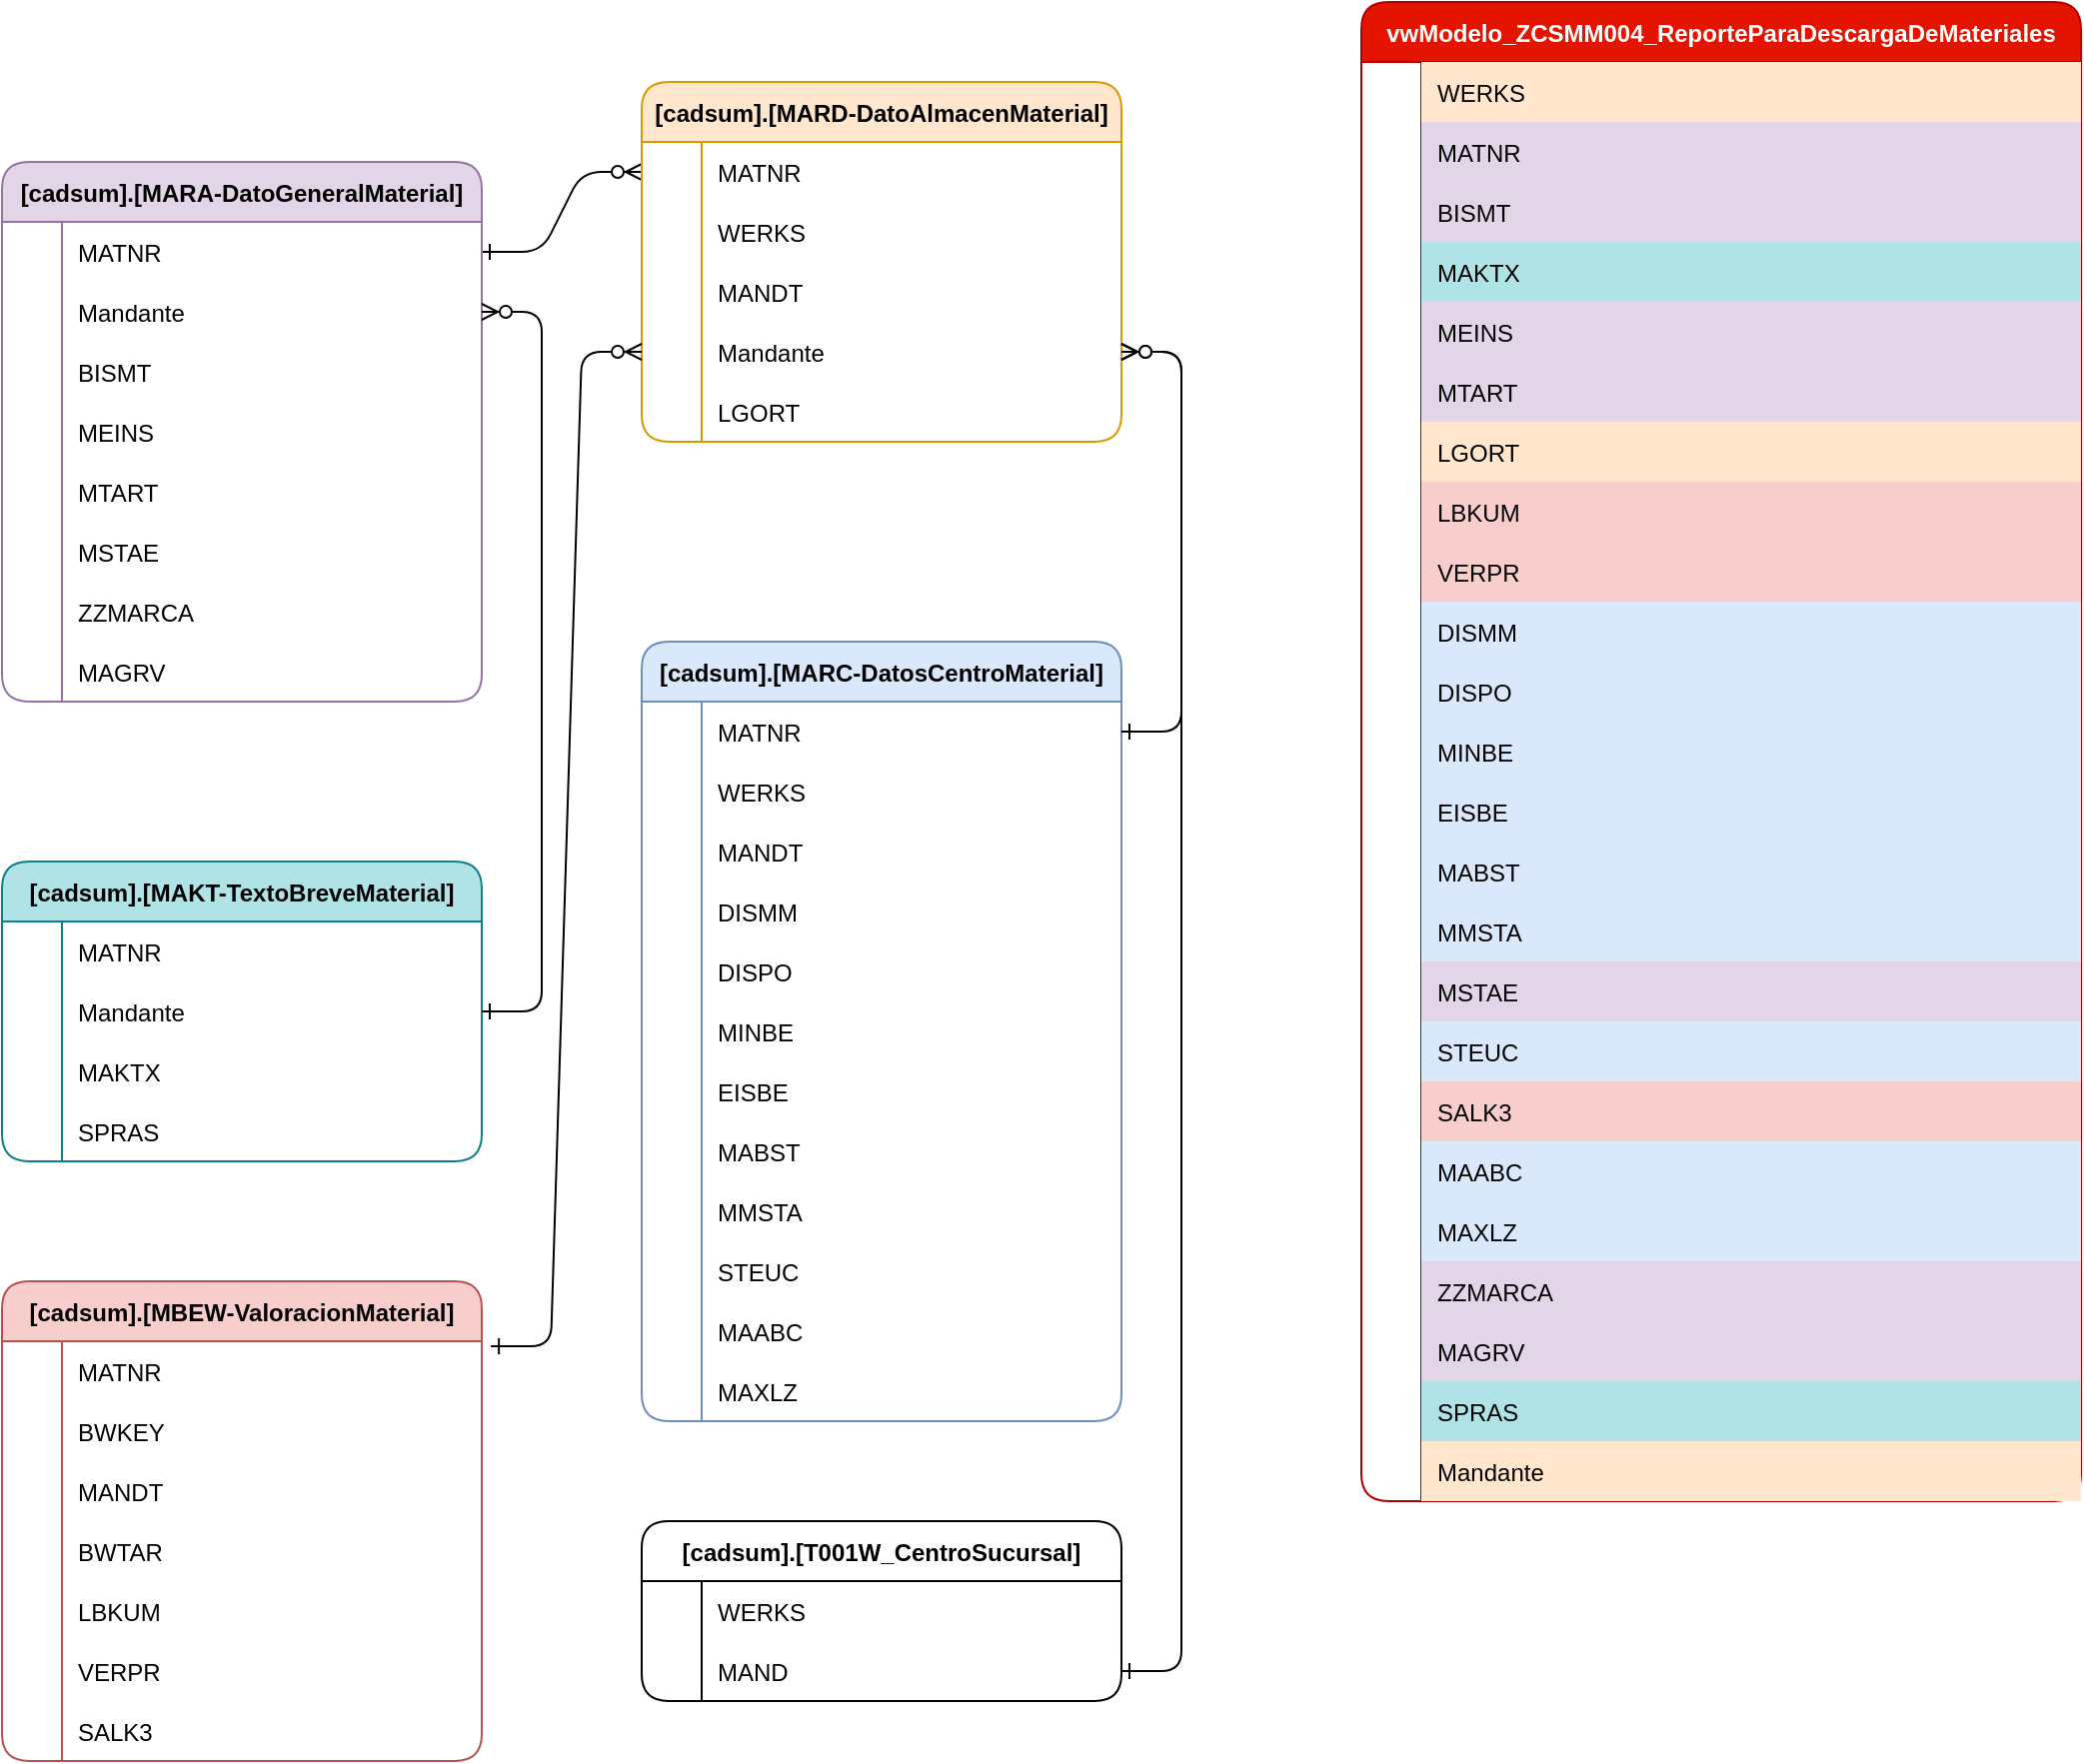 <mxfile version="21.6.5" type="github">
  <diagram id="R2lEEEUBdFMjLlhIrx00" name="Page-1">
    <mxGraphModel dx="2399" dy="771" grid="1" gridSize="10" guides="1" tooltips="1" connect="1" arrows="1" fold="1" page="1" pageScale="1" pageWidth="850" pageHeight="1100" math="0" shadow="0" extFonts="Permanent Marker^https://fonts.googleapis.com/css?family=Permanent+Marker">
      <root>
        <mxCell id="0" />
        <mxCell id="1" parent="0" />
        <mxCell id="C-vyLk0tnHw3VtMMgP7b-1" value="" style="edgeStyle=entityRelationEdgeStyle;endArrow=ERzeroToMany;startArrow=ERone;endFill=1;startFill=0;entryX=0;entryY=0.5;entryDx=0;entryDy=0;" parent="1" source="jGB1nR3N3A0l5NNbu3G5-129" target="jGB1nR3N3A0l5NNbu3G5-76" edge="1">
          <mxGeometry width="100" height="100" relative="1" as="geometry">
            <mxPoint x="50" y="20" as="sourcePoint" />
            <mxPoint x="130" y="50" as="targetPoint" />
          </mxGeometry>
        </mxCell>
        <mxCell id="jGB1nR3N3A0l5NNbu3G5-2" value="vwModelo_ZCSMM004_ReporteParaDescargaDeMateriales" style="shape=table;startSize=30;container=1;collapsible=1;childLayout=tableLayout;fixedRows=1;rowLines=0;fontStyle=1;align=center;resizeLast=1;fillColor=#e51400;fontColor=#ffffff;strokeColor=#B20000;rounded=1;" vertex="1" parent="1">
          <mxGeometry x="440" width="360" height="750" as="geometry" />
        </mxCell>
        <mxCell id="jGB1nR3N3A0l5NNbu3G5-3" value="" style="shape=tableRow;horizontal=0;startSize=0;swimlaneHead=0;swimlaneBody=0;fillColor=none;collapsible=0;dropTarget=0;points=[[0,0.5],[1,0.5]];portConstraint=eastwest;strokeColor=inherit;top=0;left=0;right=0;bottom=0;" vertex="1" parent="jGB1nR3N3A0l5NNbu3G5-2">
          <mxGeometry y="30" width="360" height="30" as="geometry" />
        </mxCell>
        <mxCell id="jGB1nR3N3A0l5NNbu3G5-4" value="" style="shape=partialRectangle;overflow=hidden;connectable=0;fillColor=none;strokeColor=inherit;top=0;left=0;bottom=0;right=0;" vertex="1" parent="jGB1nR3N3A0l5NNbu3G5-3">
          <mxGeometry width="30" height="30" as="geometry">
            <mxRectangle width="30" height="30" as="alternateBounds" />
          </mxGeometry>
        </mxCell>
        <mxCell id="jGB1nR3N3A0l5NNbu3G5-5" value="WERKS" style="shape=partialRectangle;overflow=hidden;connectable=0;fillColor=#ffe6cc;align=left;strokeColor=#d79b00;top=0;left=0;bottom=0;right=0;spacingLeft=6;" vertex="1" parent="jGB1nR3N3A0l5NNbu3G5-3">
          <mxGeometry x="30" width="330" height="30" as="geometry">
            <mxRectangle width="330" height="30" as="alternateBounds" />
          </mxGeometry>
        </mxCell>
        <mxCell id="jGB1nR3N3A0l5NNbu3G5-6" value="" style="shape=tableRow;horizontal=0;startSize=0;swimlaneHead=0;swimlaneBody=0;fillColor=none;collapsible=0;dropTarget=0;points=[[0,0.5],[1,0.5]];portConstraint=eastwest;strokeColor=inherit;top=0;left=0;right=0;bottom=0;" vertex="1" parent="jGB1nR3N3A0l5NNbu3G5-2">
          <mxGeometry y="60" width="360" height="30" as="geometry" />
        </mxCell>
        <mxCell id="jGB1nR3N3A0l5NNbu3G5-7" value="" style="shape=partialRectangle;overflow=hidden;connectable=0;fillColor=none;strokeColor=inherit;top=0;left=0;bottom=0;right=0;" vertex="1" parent="jGB1nR3N3A0l5NNbu3G5-6">
          <mxGeometry width="30" height="30" as="geometry">
            <mxRectangle width="30" height="30" as="alternateBounds" />
          </mxGeometry>
        </mxCell>
        <mxCell id="jGB1nR3N3A0l5NNbu3G5-8" value="MATNR" style="shape=partialRectangle;overflow=hidden;connectable=0;fillColor=#e1d5e7;align=left;strokeColor=#9673a6;top=0;left=0;bottom=0;right=0;spacingLeft=6;" vertex="1" parent="jGB1nR3N3A0l5NNbu3G5-6">
          <mxGeometry x="30" width="330" height="30" as="geometry">
            <mxRectangle width="330" height="30" as="alternateBounds" />
          </mxGeometry>
        </mxCell>
        <mxCell id="jGB1nR3N3A0l5NNbu3G5-9" value="" style="shape=tableRow;horizontal=0;startSize=0;swimlaneHead=0;swimlaneBody=0;fillColor=none;collapsible=0;dropTarget=0;points=[[0,0.5],[1,0.5]];portConstraint=eastwest;strokeColor=inherit;top=0;left=0;right=0;bottom=0;" vertex="1" parent="jGB1nR3N3A0l5NNbu3G5-2">
          <mxGeometry y="90" width="360" height="30" as="geometry" />
        </mxCell>
        <mxCell id="jGB1nR3N3A0l5NNbu3G5-10" value="" style="shape=partialRectangle;overflow=hidden;connectable=0;fillColor=none;strokeColor=inherit;top=0;left=0;bottom=0;right=0;" vertex="1" parent="jGB1nR3N3A0l5NNbu3G5-9">
          <mxGeometry width="30" height="30" as="geometry">
            <mxRectangle width="30" height="30" as="alternateBounds" />
          </mxGeometry>
        </mxCell>
        <mxCell id="jGB1nR3N3A0l5NNbu3G5-11" value="BISMT" style="shape=partialRectangle;overflow=hidden;connectable=0;fillColor=#e1d5e7;align=left;strokeColor=#9673a6;top=0;left=0;bottom=0;right=0;spacingLeft=6;" vertex="1" parent="jGB1nR3N3A0l5NNbu3G5-9">
          <mxGeometry x="30" width="330" height="30" as="geometry">
            <mxRectangle width="330" height="30" as="alternateBounds" />
          </mxGeometry>
        </mxCell>
        <mxCell id="jGB1nR3N3A0l5NNbu3G5-12" value="" style="shape=tableRow;horizontal=0;startSize=0;swimlaneHead=0;swimlaneBody=0;fillColor=none;collapsible=0;dropTarget=0;points=[[0,0.5],[1,0.5]];portConstraint=eastwest;strokeColor=inherit;top=0;left=0;right=0;bottom=0;" vertex="1" parent="jGB1nR3N3A0l5NNbu3G5-2">
          <mxGeometry y="120" width="360" height="30" as="geometry" />
        </mxCell>
        <mxCell id="jGB1nR3N3A0l5NNbu3G5-13" value="" style="shape=partialRectangle;overflow=hidden;connectable=0;fillColor=none;strokeColor=inherit;top=0;left=0;bottom=0;right=0;" vertex="1" parent="jGB1nR3N3A0l5NNbu3G5-12">
          <mxGeometry width="30" height="30" as="geometry">
            <mxRectangle width="30" height="30" as="alternateBounds" />
          </mxGeometry>
        </mxCell>
        <mxCell id="jGB1nR3N3A0l5NNbu3G5-14" value="MAKTX" style="shape=partialRectangle;overflow=hidden;connectable=0;fillColor=#b0e3e6;align=left;strokeColor=#0e8088;top=0;left=0;bottom=0;right=0;spacingLeft=6;" vertex="1" parent="jGB1nR3N3A0l5NNbu3G5-12">
          <mxGeometry x="30" width="330" height="30" as="geometry">
            <mxRectangle width="330" height="30" as="alternateBounds" />
          </mxGeometry>
        </mxCell>
        <mxCell id="jGB1nR3N3A0l5NNbu3G5-15" value="" style="shape=tableRow;horizontal=0;startSize=0;swimlaneHead=0;swimlaneBody=0;fillColor=none;collapsible=0;dropTarget=0;points=[[0,0.5],[1,0.5]];portConstraint=eastwest;strokeColor=inherit;top=0;left=0;right=0;bottom=0;" vertex="1" parent="jGB1nR3N3A0l5NNbu3G5-2">
          <mxGeometry y="150" width="360" height="30" as="geometry" />
        </mxCell>
        <mxCell id="jGB1nR3N3A0l5NNbu3G5-16" value="" style="shape=partialRectangle;overflow=hidden;connectable=0;fillColor=none;strokeColor=inherit;top=0;left=0;bottom=0;right=0;" vertex="1" parent="jGB1nR3N3A0l5NNbu3G5-15">
          <mxGeometry width="30" height="30" as="geometry">
            <mxRectangle width="30" height="30" as="alternateBounds" />
          </mxGeometry>
        </mxCell>
        <mxCell id="jGB1nR3N3A0l5NNbu3G5-17" value="MEINS" style="shape=partialRectangle;overflow=hidden;connectable=0;fillColor=#e1d5e7;align=left;strokeColor=#9673a6;top=0;left=0;bottom=0;right=0;spacingLeft=6;" vertex="1" parent="jGB1nR3N3A0l5NNbu3G5-15">
          <mxGeometry x="30" width="330" height="30" as="geometry">
            <mxRectangle width="330" height="30" as="alternateBounds" />
          </mxGeometry>
        </mxCell>
        <mxCell id="jGB1nR3N3A0l5NNbu3G5-18" value="" style="shape=tableRow;horizontal=0;startSize=0;swimlaneHead=0;swimlaneBody=0;fillColor=none;collapsible=0;dropTarget=0;points=[[0,0.5],[1,0.5]];portConstraint=eastwest;strokeColor=inherit;top=0;left=0;right=0;bottom=0;" vertex="1" parent="jGB1nR3N3A0l5NNbu3G5-2">
          <mxGeometry y="180" width="360" height="30" as="geometry" />
        </mxCell>
        <mxCell id="jGB1nR3N3A0l5NNbu3G5-19" value="" style="shape=partialRectangle;overflow=hidden;connectable=0;fillColor=none;strokeColor=inherit;top=0;left=0;bottom=0;right=0;" vertex="1" parent="jGB1nR3N3A0l5NNbu3G5-18">
          <mxGeometry width="30" height="30" as="geometry">
            <mxRectangle width="30" height="30" as="alternateBounds" />
          </mxGeometry>
        </mxCell>
        <mxCell id="jGB1nR3N3A0l5NNbu3G5-20" value="MTART" style="shape=partialRectangle;overflow=hidden;connectable=0;fillColor=#e1d5e7;align=left;strokeColor=#9673a6;top=0;left=0;bottom=0;right=0;spacingLeft=6;" vertex="1" parent="jGB1nR3N3A0l5NNbu3G5-18">
          <mxGeometry x="30" width="330" height="30" as="geometry">
            <mxRectangle width="330" height="30" as="alternateBounds" />
          </mxGeometry>
        </mxCell>
        <mxCell id="jGB1nR3N3A0l5NNbu3G5-21" value="" style="shape=tableRow;horizontal=0;startSize=0;swimlaneHead=0;swimlaneBody=0;fillColor=none;collapsible=0;dropTarget=0;points=[[0,0.5],[1,0.5]];portConstraint=eastwest;strokeColor=inherit;top=0;left=0;right=0;bottom=0;" vertex="1" parent="jGB1nR3N3A0l5NNbu3G5-2">
          <mxGeometry y="210" width="360" height="30" as="geometry" />
        </mxCell>
        <mxCell id="jGB1nR3N3A0l5NNbu3G5-22" value="" style="shape=partialRectangle;overflow=hidden;connectable=0;fillColor=none;strokeColor=inherit;top=0;left=0;bottom=0;right=0;" vertex="1" parent="jGB1nR3N3A0l5NNbu3G5-21">
          <mxGeometry width="30" height="30" as="geometry">
            <mxRectangle width="30" height="30" as="alternateBounds" />
          </mxGeometry>
        </mxCell>
        <mxCell id="jGB1nR3N3A0l5NNbu3G5-23" value="LGORT" style="shape=partialRectangle;overflow=hidden;connectable=0;fillColor=#ffe6cc;align=left;strokeColor=#d79b00;top=0;left=0;bottom=0;right=0;spacingLeft=6;" vertex="1" parent="jGB1nR3N3A0l5NNbu3G5-21">
          <mxGeometry x="30" width="330" height="30" as="geometry">
            <mxRectangle width="330" height="30" as="alternateBounds" />
          </mxGeometry>
        </mxCell>
        <mxCell id="jGB1nR3N3A0l5NNbu3G5-24" value="" style="shape=tableRow;horizontal=0;startSize=0;swimlaneHead=0;swimlaneBody=0;fillColor=none;collapsible=0;dropTarget=0;points=[[0,0.5],[1,0.5]];portConstraint=eastwest;strokeColor=inherit;top=0;left=0;right=0;bottom=0;" vertex="1" parent="jGB1nR3N3A0l5NNbu3G5-2">
          <mxGeometry y="240" width="360" height="30" as="geometry" />
        </mxCell>
        <mxCell id="jGB1nR3N3A0l5NNbu3G5-25" value="" style="shape=partialRectangle;overflow=hidden;connectable=0;fillColor=none;strokeColor=inherit;top=0;left=0;bottom=0;right=0;" vertex="1" parent="jGB1nR3N3A0l5NNbu3G5-24">
          <mxGeometry width="30" height="30" as="geometry">
            <mxRectangle width="30" height="30" as="alternateBounds" />
          </mxGeometry>
        </mxCell>
        <mxCell id="jGB1nR3N3A0l5NNbu3G5-26" value="LBKUM" style="shape=partialRectangle;overflow=hidden;connectable=0;fillColor=#f8cecc;align=left;strokeColor=#b85450;top=0;left=0;bottom=0;right=0;spacingLeft=6;" vertex="1" parent="jGB1nR3N3A0l5NNbu3G5-24">
          <mxGeometry x="30" width="330" height="30" as="geometry">
            <mxRectangle width="330" height="30" as="alternateBounds" />
          </mxGeometry>
        </mxCell>
        <mxCell id="jGB1nR3N3A0l5NNbu3G5-27" value="" style="shape=tableRow;horizontal=0;startSize=0;swimlaneHead=0;swimlaneBody=0;fillColor=none;collapsible=0;dropTarget=0;points=[[0,0.5],[1,0.5]];portConstraint=eastwest;strokeColor=inherit;top=0;left=0;right=0;bottom=0;" vertex="1" parent="jGB1nR3N3A0l5NNbu3G5-2">
          <mxGeometry y="270" width="360" height="30" as="geometry" />
        </mxCell>
        <mxCell id="jGB1nR3N3A0l5NNbu3G5-28" value="" style="shape=partialRectangle;overflow=hidden;connectable=0;fillColor=none;strokeColor=inherit;top=0;left=0;bottom=0;right=0;" vertex="1" parent="jGB1nR3N3A0l5NNbu3G5-27">
          <mxGeometry width="30" height="30" as="geometry">
            <mxRectangle width="30" height="30" as="alternateBounds" />
          </mxGeometry>
        </mxCell>
        <mxCell id="jGB1nR3N3A0l5NNbu3G5-29" value="VERPR" style="shape=partialRectangle;overflow=hidden;connectable=0;fillColor=#f8cecc;align=left;strokeColor=#b85450;top=0;left=0;bottom=0;right=0;spacingLeft=6;" vertex="1" parent="jGB1nR3N3A0l5NNbu3G5-27">
          <mxGeometry x="30" width="330" height="30" as="geometry">
            <mxRectangle width="330" height="30" as="alternateBounds" />
          </mxGeometry>
        </mxCell>
        <mxCell id="jGB1nR3N3A0l5NNbu3G5-30" value="" style="shape=tableRow;horizontal=0;startSize=0;swimlaneHead=0;swimlaneBody=0;fillColor=none;collapsible=0;dropTarget=0;points=[[0,0.5],[1,0.5]];portConstraint=eastwest;strokeColor=inherit;top=0;left=0;right=0;bottom=0;" vertex="1" parent="jGB1nR3N3A0l5NNbu3G5-2">
          <mxGeometry y="300" width="360" height="30" as="geometry" />
        </mxCell>
        <mxCell id="jGB1nR3N3A0l5NNbu3G5-31" value="" style="shape=partialRectangle;overflow=hidden;connectable=0;fillColor=none;strokeColor=inherit;top=0;left=0;bottom=0;right=0;" vertex="1" parent="jGB1nR3N3A0l5NNbu3G5-30">
          <mxGeometry width="30" height="30" as="geometry">
            <mxRectangle width="30" height="30" as="alternateBounds" />
          </mxGeometry>
        </mxCell>
        <mxCell id="jGB1nR3N3A0l5NNbu3G5-32" value="DISMM" style="shape=partialRectangle;overflow=hidden;connectable=0;fillColor=#dae8fc;align=left;strokeColor=#6c8ebf;top=0;left=0;bottom=0;right=0;spacingLeft=6;" vertex="1" parent="jGB1nR3N3A0l5NNbu3G5-30">
          <mxGeometry x="30" width="330" height="30" as="geometry">
            <mxRectangle width="330" height="30" as="alternateBounds" />
          </mxGeometry>
        </mxCell>
        <mxCell id="jGB1nR3N3A0l5NNbu3G5-33" value="" style="shape=tableRow;horizontal=0;startSize=0;swimlaneHead=0;swimlaneBody=0;fillColor=none;collapsible=0;dropTarget=0;points=[[0,0.5],[1,0.5]];portConstraint=eastwest;strokeColor=inherit;top=0;left=0;right=0;bottom=0;" vertex="1" parent="jGB1nR3N3A0l5NNbu3G5-2">
          <mxGeometry y="330" width="360" height="30" as="geometry" />
        </mxCell>
        <mxCell id="jGB1nR3N3A0l5NNbu3G5-34" value="" style="shape=partialRectangle;overflow=hidden;connectable=0;fillColor=none;strokeColor=inherit;top=0;left=0;bottom=0;right=0;" vertex="1" parent="jGB1nR3N3A0l5NNbu3G5-33">
          <mxGeometry width="30" height="30" as="geometry">
            <mxRectangle width="30" height="30" as="alternateBounds" />
          </mxGeometry>
        </mxCell>
        <mxCell id="jGB1nR3N3A0l5NNbu3G5-35" value="DISPO" style="shape=partialRectangle;overflow=hidden;connectable=0;fillColor=#dae8fc;align=left;strokeColor=#6c8ebf;top=0;left=0;bottom=0;right=0;spacingLeft=6;" vertex="1" parent="jGB1nR3N3A0l5NNbu3G5-33">
          <mxGeometry x="30" width="330" height="30" as="geometry">
            <mxRectangle width="330" height="30" as="alternateBounds" />
          </mxGeometry>
        </mxCell>
        <mxCell id="jGB1nR3N3A0l5NNbu3G5-36" value="" style="shape=tableRow;horizontal=0;startSize=0;swimlaneHead=0;swimlaneBody=0;fillColor=none;collapsible=0;dropTarget=0;points=[[0,0.5],[1,0.5]];portConstraint=eastwest;strokeColor=inherit;top=0;left=0;right=0;bottom=0;" vertex="1" parent="jGB1nR3N3A0l5NNbu3G5-2">
          <mxGeometry y="360" width="360" height="30" as="geometry" />
        </mxCell>
        <mxCell id="jGB1nR3N3A0l5NNbu3G5-37" value="" style="shape=partialRectangle;overflow=hidden;connectable=0;fillColor=none;strokeColor=inherit;top=0;left=0;bottom=0;right=0;" vertex="1" parent="jGB1nR3N3A0l5NNbu3G5-36">
          <mxGeometry width="30" height="30" as="geometry">
            <mxRectangle width="30" height="30" as="alternateBounds" />
          </mxGeometry>
        </mxCell>
        <mxCell id="jGB1nR3N3A0l5NNbu3G5-38" value="MINBE" style="shape=partialRectangle;overflow=hidden;connectable=0;fillColor=#dae8fc;align=left;strokeColor=#6c8ebf;top=0;left=0;bottom=0;right=0;spacingLeft=6;" vertex="1" parent="jGB1nR3N3A0l5NNbu3G5-36">
          <mxGeometry x="30" width="330" height="30" as="geometry">
            <mxRectangle width="330" height="30" as="alternateBounds" />
          </mxGeometry>
        </mxCell>
        <mxCell id="jGB1nR3N3A0l5NNbu3G5-39" value="" style="shape=tableRow;horizontal=0;startSize=0;swimlaneHead=0;swimlaneBody=0;fillColor=none;collapsible=0;dropTarget=0;points=[[0,0.5],[1,0.5]];portConstraint=eastwest;strokeColor=inherit;top=0;left=0;right=0;bottom=0;" vertex="1" parent="jGB1nR3N3A0l5NNbu3G5-2">
          <mxGeometry y="390" width="360" height="30" as="geometry" />
        </mxCell>
        <mxCell id="jGB1nR3N3A0l5NNbu3G5-40" value="" style="shape=partialRectangle;overflow=hidden;connectable=0;fillColor=none;strokeColor=inherit;top=0;left=0;bottom=0;right=0;" vertex="1" parent="jGB1nR3N3A0l5NNbu3G5-39">
          <mxGeometry width="30" height="30" as="geometry">
            <mxRectangle width="30" height="30" as="alternateBounds" />
          </mxGeometry>
        </mxCell>
        <mxCell id="jGB1nR3N3A0l5NNbu3G5-41" value="EISBE" style="shape=partialRectangle;overflow=hidden;connectable=0;fillColor=#dae8fc;align=left;strokeColor=#6c8ebf;top=0;left=0;bottom=0;right=0;spacingLeft=6;" vertex="1" parent="jGB1nR3N3A0l5NNbu3G5-39">
          <mxGeometry x="30" width="330" height="30" as="geometry">
            <mxRectangle width="330" height="30" as="alternateBounds" />
          </mxGeometry>
        </mxCell>
        <mxCell id="jGB1nR3N3A0l5NNbu3G5-42" value="" style="shape=tableRow;horizontal=0;startSize=0;swimlaneHead=0;swimlaneBody=0;fillColor=none;collapsible=0;dropTarget=0;points=[[0,0.5],[1,0.5]];portConstraint=eastwest;strokeColor=inherit;top=0;left=0;right=0;bottom=0;" vertex="1" parent="jGB1nR3N3A0l5NNbu3G5-2">
          <mxGeometry y="420" width="360" height="30" as="geometry" />
        </mxCell>
        <mxCell id="jGB1nR3N3A0l5NNbu3G5-43" value="" style="shape=partialRectangle;overflow=hidden;connectable=0;fillColor=none;strokeColor=inherit;top=0;left=0;bottom=0;right=0;" vertex="1" parent="jGB1nR3N3A0l5NNbu3G5-42">
          <mxGeometry width="30" height="30" as="geometry">
            <mxRectangle width="30" height="30" as="alternateBounds" />
          </mxGeometry>
        </mxCell>
        <mxCell id="jGB1nR3N3A0l5NNbu3G5-44" value="MABST" style="shape=partialRectangle;overflow=hidden;connectable=0;fillColor=#dae8fc;align=left;strokeColor=#6c8ebf;top=0;left=0;bottom=0;right=0;spacingLeft=6;" vertex="1" parent="jGB1nR3N3A0l5NNbu3G5-42">
          <mxGeometry x="30" width="330" height="30" as="geometry">
            <mxRectangle width="330" height="30" as="alternateBounds" />
          </mxGeometry>
        </mxCell>
        <mxCell id="jGB1nR3N3A0l5NNbu3G5-45" value="" style="shape=tableRow;horizontal=0;startSize=0;swimlaneHead=0;swimlaneBody=0;fillColor=none;collapsible=0;dropTarget=0;points=[[0,0.5],[1,0.5]];portConstraint=eastwest;strokeColor=inherit;top=0;left=0;right=0;bottom=0;" vertex="1" parent="jGB1nR3N3A0l5NNbu3G5-2">
          <mxGeometry y="450" width="360" height="30" as="geometry" />
        </mxCell>
        <mxCell id="jGB1nR3N3A0l5NNbu3G5-46" value="" style="shape=partialRectangle;overflow=hidden;connectable=0;fillColor=none;strokeColor=inherit;top=0;left=0;bottom=0;right=0;" vertex="1" parent="jGB1nR3N3A0l5NNbu3G5-45">
          <mxGeometry width="30" height="30" as="geometry">
            <mxRectangle width="30" height="30" as="alternateBounds" />
          </mxGeometry>
        </mxCell>
        <mxCell id="jGB1nR3N3A0l5NNbu3G5-47" value="MMSTA" style="shape=partialRectangle;overflow=hidden;connectable=0;fillColor=#dae8fc;align=left;strokeColor=#6c8ebf;top=0;left=0;bottom=0;right=0;spacingLeft=6;" vertex="1" parent="jGB1nR3N3A0l5NNbu3G5-45">
          <mxGeometry x="30" width="330" height="30" as="geometry">
            <mxRectangle width="330" height="30" as="alternateBounds" />
          </mxGeometry>
        </mxCell>
        <mxCell id="jGB1nR3N3A0l5NNbu3G5-48" value="" style="shape=tableRow;horizontal=0;startSize=0;swimlaneHead=0;swimlaneBody=0;fillColor=none;collapsible=0;dropTarget=0;points=[[0,0.5],[1,0.5]];portConstraint=eastwest;strokeColor=inherit;top=0;left=0;right=0;bottom=0;" vertex="1" parent="jGB1nR3N3A0l5NNbu3G5-2">
          <mxGeometry y="480" width="360" height="30" as="geometry" />
        </mxCell>
        <mxCell id="jGB1nR3N3A0l5NNbu3G5-49" value="" style="shape=partialRectangle;overflow=hidden;connectable=0;fillColor=none;strokeColor=inherit;top=0;left=0;bottom=0;right=0;" vertex="1" parent="jGB1nR3N3A0l5NNbu3G5-48">
          <mxGeometry width="30" height="30" as="geometry">
            <mxRectangle width="30" height="30" as="alternateBounds" />
          </mxGeometry>
        </mxCell>
        <mxCell id="jGB1nR3N3A0l5NNbu3G5-50" value="MSTAE" style="shape=partialRectangle;overflow=hidden;connectable=0;fillColor=#e1d5e7;align=left;strokeColor=#9673a6;top=0;left=0;bottom=0;right=0;spacingLeft=6;" vertex="1" parent="jGB1nR3N3A0l5NNbu3G5-48">
          <mxGeometry x="30" width="330" height="30" as="geometry">
            <mxRectangle width="330" height="30" as="alternateBounds" />
          </mxGeometry>
        </mxCell>
        <mxCell id="jGB1nR3N3A0l5NNbu3G5-51" value="" style="shape=tableRow;horizontal=0;startSize=0;swimlaneHead=0;swimlaneBody=0;fillColor=none;collapsible=0;dropTarget=0;points=[[0,0.5],[1,0.5]];portConstraint=eastwest;strokeColor=inherit;top=0;left=0;right=0;bottom=0;" vertex="1" parent="jGB1nR3N3A0l5NNbu3G5-2">
          <mxGeometry y="510" width="360" height="30" as="geometry" />
        </mxCell>
        <mxCell id="jGB1nR3N3A0l5NNbu3G5-52" value="" style="shape=partialRectangle;overflow=hidden;connectable=0;fillColor=none;strokeColor=inherit;top=0;left=0;bottom=0;right=0;" vertex="1" parent="jGB1nR3N3A0l5NNbu3G5-51">
          <mxGeometry width="30" height="30" as="geometry">
            <mxRectangle width="30" height="30" as="alternateBounds" />
          </mxGeometry>
        </mxCell>
        <mxCell id="jGB1nR3N3A0l5NNbu3G5-53" value="STEUC" style="shape=partialRectangle;overflow=hidden;connectable=0;fillColor=#dae8fc;align=left;strokeColor=#6c8ebf;top=0;left=0;bottom=0;right=0;spacingLeft=6;" vertex="1" parent="jGB1nR3N3A0l5NNbu3G5-51">
          <mxGeometry x="30" width="330" height="30" as="geometry">
            <mxRectangle width="330" height="30" as="alternateBounds" />
          </mxGeometry>
        </mxCell>
        <mxCell id="jGB1nR3N3A0l5NNbu3G5-54" value="" style="shape=tableRow;horizontal=0;startSize=0;swimlaneHead=0;swimlaneBody=0;fillColor=none;collapsible=0;dropTarget=0;points=[[0,0.5],[1,0.5]];portConstraint=eastwest;strokeColor=inherit;top=0;left=0;right=0;bottom=0;" vertex="1" parent="jGB1nR3N3A0l5NNbu3G5-2">
          <mxGeometry y="540" width="360" height="30" as="geometry" />
        </mxCell>
        <mxCell id="jGB1nR3N3A0l5NNbu3G5-55" value="" style="shape=partialRectangle;overflow=hidden;connectable=0;fillColor=none;strokeColor=inherit;top=0;left=0;bottom=0;right=0;" vertex="1" parent="jGB1nR3N3A0l5NNbu3G5-54">
          <mxGeometry width="30" height="30" as="geometry">
            <mxRectangle width="30" height="30" as="alternateBounds" />
          </mxGeometry>
        </mxCell>
        <mxCell id="jGB1nR3N3A0l5NNbu3G5-56" value="SALK3" style="shape=partialRectangle;overflow=hidden;connectable=0;fillColor=#f8cecc;align=left;strokeColor=#b85450;top=0;left=0;bottom=0;right=0;spacingLeft=6;" vertex="1" parent="jGB1nR3N3A0l5NNbu3G5-54">
          <mxGeometry x="30" width="330" height="30" as="geometry">
            <mxRectangle width="330" height="30" as="alternateBounds" />
          </mxGeometry>
        </mxCell>
        <mxCell id="jGB1nR3N3A0l5NNbu3G5-57" value="" style="shape=tableRow;horizontal=0;startSize=0;swimlaneHead=0;swimlaneBody=0;fillColor=none;collapsible=0;dropTarget=0;points=[[0,0.5],[1,0.5]];portConstraint=eastwest;strokeColor=inherit;top=0;left=0;right=0;bottom=0;" vertex="1" parent="jGB1nR3N3A0l5NNbu3G5-2">
          <mxGeometry y="570" width="360" height="30" as="geometry" />
        </mxCell>
        <mxCell id="jGB1nR3N3A0l5NNbu3G5-58" value="" style="shape=partialRectangle;overflow=hidden;connectable=0;fillColor=none;strokeColor=inherit;top=0;left=0;bottom=0;right=0;" vertex="1" parent="jGB1nR3N3A0l5NNbu3G5-57">
          <mxGeometry width="30" height="30" as="geometry">
            <mxRectangle width="30" height="30" as="alternateBounds" />
          </mxGeometry>
        </mxCell>
        <mxCell id="jGB1nR3N3A0l5NNbu3G5-59" value="MAABC" style="shape=partialRectangle;overflow=hidden;connectable=0;fillColor=#dae8fc;align=left;strokeColor=#6c8ebf;top=0;left=0;bottom=0;right=0;spacingLeft=6;" vertex="1" parent="jGB1nR3N3A0l5NNbu3G5-57">
          <mxGeometry x="30" width="330" height="30" as="geometry">
            <mxRectangle width="330" height="30" as="alternateBounds" />
          </mxGeometry>
        </mxCell>
        <mxCell id="jGB1nR3N3A0l5NNbu3G5-60" value="" style="shape=tableRow;horizontal=0;startSize=0;swimlaneHead=0;swimlaneBody=0;fillColor=none;collapsible=0;dropTarget=0;points=[[0,0.5],[1,0.5]];portConstraint=eastwest;strokeColor=inherit;top=0;left=0;right=0;bottom=0;" vertex="1" parent="jGB1nR3N3A0l5NNbu3G5-2">
          <mxGeometry y="600" width="360" height="30" as="geometry" />
        </mxCell>
        <mxCell id="jGB1nR3N3A0l5NNbu3G5-61" value="" style="shape=partialRectangle;overflow=hidden;connectable=0;fillColor=none;strokeColor=inherit;top=0;left=0;bottom=0;right=0;" vertex="1" parent="jGB1nR3N3A0l5NNbu3G5-60">
          <mxGeometry width="30" height="30" as="geometry">
            <mxRectangle width="30" height="30" as="alternateBounds" />
          </mxGeometry>
        </mxCell>
        <mxCell id="jGB1nR3N3A0l5NNbu3G5-62" value="MAXLZ" style="shape=partialRectangle;overflow=hidden;connectable=0;fillColor=#dae8fc;align=left;strokeColor=#6c8ebf;top=0;left=0;bottom=0;right=0;spacingLeft=6;" vertex="1" parent="jGB1nR3N3A0l5NNbu3G5-60">
          <mxGeometry x="30" width="330" height="30" as="geometry">
            <mxRectangle width="330" height="30" as="alternateBounds" />
          </mxGeometry>
        </mxCell>
        <mxCell id="jGB1nR3N3A0l5NNbu3G5-63" value="" style="shape=tableRow;horizontal=0;startSize=0;swimlaneHead=0;swimlaneBody=0;fillColor=none;collapsible=0;dropTarget=0;points=[[0,0.5],[1,0.5]];portConstraint=eastwest;strokeColor=inherit;top=0;left=0;right=0;bottom=0;" vertex="1" parent="jGB1nR3N3A0l5NNbu3G5-2">
          <mxGeometry y="630" width="360" height="30" as="geometry" />
        </mxCell>
        <mxCell id="jGB1nR3N3A0l5NNbu3G5-64" value="" style="shape=partialRectangle;overflow=hidden;connectable=0;fillColor=none;strokeColor=inherit;top=0;left=0;bottom=0;right=0;" vertex="1" parent="jGB1nR3N3A0l5NNbu3G5-63">
          <mxGeometry width="30" height="30" as="geometry">
            <mxRectangle width="30" height="30" as="alternateBounds" />
          </mxGeometry>
        </mxCell>
        <mxCell id="jGB1nR3N3A0l5NNbu3G5-65" value="ZZMARCA" style="shape=partialRectangle;overflow=hidden;connectable=0;fillColor=#e1d5e7;align=left;strokeColor=#9673a6;top=0;left=0;bottom=0;right=0;spacingLeft=6;" vertex="1" parent="jGB1nR3N3A0l5NNbu3G5-63">
          <mxGeometry x="30" width="330" height="30" as="geometry">
            <mxRectangle width="330" height="30" as="alternateBounds" />
          </mxGeometry>
        </mxCell>
        <mxCell id="jGB1nR3N3A0l5NNbu3G5-66" value="" style="shape=tableRow;horizontal=0;startSize=0;swimlaneHead=0;swimlaneBody=0;fillColor=none;collapsible=0;dropTarget=0;points=[[0,0.5],[1,0.5]];portConstraint=eastwest;strokeColor=inherit;top=0;left=0;right=0;bottom=0;" vertex="1" parent="jGB1nR3N3A0l5NNbu3G5-2">
          <mxGeometry y="660" width="360" height="30" as="geometry" />
        </mxCell>
        <mxCell id="jGB1nR3N3A0l5NNbu3G5-67" value="" style="shape=partialRectangle;overflow=hidden;connectable=0;fillColor=none;strokeColor=inherit;top=0;left=0;bottom=0;right=0;" vertex="1" parent="jGB1nR3N3A0l5NNbu3G5-66">
          <mxGeometry width="30" height="30" as="geometry">
            <mxRectangle width="30" height="30" as="alternateBounds" />
          </mxGeometry>
        </mxCell>
        <mxCell id="jGB1nR3N3A0l5NNbu3G5-68" value="MAGRV" style="shape=partialRectangle;overflow=hidden;connectable=0;fillColor=#e1d5e7;align=left;strokeColor=#9673a6;top=0;left=0;bottom=0;right=0;spacingLeft=6;" vertex="1" parent="jGB1nR3N3A0l5NNbu3G5-66">
          <mxGeometry x="30" width="330" height="30" as="geometry">
            <mxRectangle width="330" height="30" as="alternateBounds" />
          </mxGeometry>
        </mxCell>
        <mxCell id="jGB1nR3N3A0l5NNbu3G5-69" value="" style="shape=tableRow;horizontal=0;startSize=0;swimlaneHead=0;swimlaneBody=0;fillColor=none;collapsible=0;dropTarget=0;points=[[0,0.5],[1,0.5]];portConstraint=eastwest;strokeColor=inherit;top=0;left=0;right=0;bottom=0;" vertex="1" parent="jGB1nR3N3A0l5NNbu3G5-2">
          <mxGeometry y="690" width="360" height="30" as="geometry" />
        </mxCell>
        <mxCell id="jGB1nR3N3A0l5NNbu3G5-70" value="" style="shape=partialRectangle;overflow=hidden;connectable=0;fillColor=none;strokeColor=inherit;top=0;left=0;bottom=0;right=0;" vertex="1" parent="jGB1nR3N3A0l5NNbu3G5-69">
          <mxGeometry width="30" height="30" as="geometry">
            <mxRectangle width="30" height="30" as="alternateBounds" />
          </mxGeometry>
        </mxCell>
        <mxCell id="jGB1nR3N3A0l5NNbu3G5-71" value="SPRAS" style="shape=partialRectangle;overflow=hidden;connectable=0;fillColor=#b0e3e6;align=left;strokeColor=#0e8088;top=0;left=0;bottom=0;right=0;spacingLeft=6;" vertex="1" parent="jGB1nR3N3A0l5NNbu3G5-69">
          <mxGeometry x="30" width="330" height="30" as="geometry">
            <mxRectangle width="330" height="30" as="alternateBounds" />
          </mxGeometry>
        </mxCell>
        <mxCell id="jGB1nR3N3A0l5NNbu3G5-72" value="" style="shape=tableRow;horizontal=0;startSize=0;swimlaneHead=0;swimlaneBody=0;fillColor=none;collapsible=0;dropTarget=0;points=[[0,0.5],[1,0.5]];portConstraint=eastwest;strokeColor=inherit;top=0;left=0;right=0;bottom=0;" vertex="1" parent="jGB1nR3N3A0l5NNbu3G5-2">
          <mxGeometry y="720" width="360" height="30" as="geometry" />
        </mxCell>
        <mxCell id="jGB1nR3N3A0l5NNbu3G5-73" value="" style="shape=partialRectangle;overflow=hidden;connectable=0;fillColor=none;strokeColor=inherit;top=0;left=0;bottom=0;right=0;" vertex="1" parent="jGB1nR3N3A0l5NNbu3G5-72">
          <mxGeometry width="30" height="30" as="geometry">
            <mxRectangle width="30" height="30" as="alternateBounds" />
          </mxGeometry>
        </mxCell>
        <mxCell id="jGB1nR3N3A0l5NNbu3G5-74" value="Mandante" style="shape=partialRectangle;overflow=hidden;connectable=0;fillColor=#ffe6cc;align=left;strokeColor=#d79b00;top=0;left=0;bottom=0;right=0;spacingLeft=6;" vertex="1" parent="jGB1nR3N3A0l5NNbu3G5-72">
          <mxGeometry x="30" width="330" height="30" as="geometry">
            <mxRectangle width="330" height="30" as="alternateBounds" />
          </mxGeometry>
        </mxCell>
        <mxCell id="jGB1nR3N3A0l5NNbu3G5-75" value="[cadsum].[MARD-DatoAlmacenMaterial]" style="shape=table;startSize=30;container=1;collapsible=1;childLayout=tableLayout;fixedRows=1;rowLines=0;fontStyle=1;align=center;resizeLast=1;fillColor=#ffe6cc;strokeColor=#d79b00;rounded=1;" vertex="1" parent="1">
          <mxGeometry x="80" y="40" width="240" height="180" as="geometry" />
        </mxCell>
        <mxCell id="jGB1nR3N3A0l5NNbu3G5-76" value="" style="shape=tableRow;horizontal=0;startSize=0;swimlaneHead=0;swimlaneBody=0;fillColor=none;collapsible=0;dropTarget=0;points=[[0,0.5],[1,0.5]];portConstraint=eastwest;strokeColor=inherit;top=0;left=0;right=0;bottom=0;" vertex="1" parent="jGB1nR3N3A0l5NNbu3G5-75">
          <mxGeometry y="30" width="240" height="30" as="geometry" />
        </mxCell>
        <mxCell id="jGB1nR3N3A0l5NNbu3G5-77" value="" style="shape=partialRectangle;overflow=hidden;connectable=0;fillColor=none;strokeColor=inherit;top=0;left=0;bottom=0;right=0;" vertex="1" parent="jGB1nR3N3A0l5NNbu3G5-76">
          <mxGeometry width="30" height="30" as="geometry">
            <mxRectangle width="30" height="30" as="alternateBounds" />
          </mxGeometry>
        </mxCell>
        <mxCell id="jGB1nR3N3A0l5NNbu3G5-78" value="MATNR" style="shape=partialRectangle;overflow=hidden;connectable=0;fillColor=none;align=left;strokeColor=inherit;top=0;left=0;bottom=0;right=0;spacingLeft=6;" vertex="1" parent="jGB1nR3N3A0l5NNbu3G5-76">
          <mxGeometry x="30" width="210" height="30" as="geometry">
            <mxRectangle width="210" height="30" as="alternateBounds" />
          </mxGeometry>
        </mxCell>
        <mxCell id="jGB1nR3N3A0l5NNbu3G5-79" value="" style="shape=tableRow;horizontal=0;startSize=0;swimlaneHead=0;swimlaneBody=0;fillColor=none;collapsible=0;dropTarget=0;points=[[0,0.5],[1,0.5]];portConstraint=eastwest;strokeColor=inherit;top=0;left=0;right=0;bottom=0;" vertex="1" parent="jGB1nR3N3A0l5NNbu3G5-75">
          <mxGeometry y="60" width="240" height="30" as="geometry" />
        </mxCell>
        <mxCell id="jGB1nR3N3A0l5NNbu3G5-80" value="" style="shape=partialRectangle;overflow=hidden;connectable=0;fillColor=none;strokeColor=inherit;top=0;left=0;bottom=0;right=0;" vertex="1" parent="jGB1nR3N3A0l5NNbu3G5-79">
          <mxGeometry width="30" height="30" as="geometry">
            <mxRectangle width="30" height="30" as="alternateBounds" />
          </mxGeometry>
        </mxCell>
        <mxCell id="jGB1nR3N3A0l5NNbu3G5-81" value="WERKS" style="shape=partialRectangle;overflow=hidden;connectable=0;fillColor=none;align=left;strokeColor=inherit;top=0;left=0;bottom=0;right=0;spacingLeft=6;" vertex="1" parent="jGB1nR3N3A0l5NNbu3G5-79">
          <mxGeometry x="30" width="210" height="30" as="geometry">
            <mxRectangle width="210" height="30" as="alternateBounds" />
          </mxGeometry>
        </mxCell>
        <mxCell id="jGB1nR3N3A0l5NNbu3G5-82" value="" style="shape=tableRow;horizontal=0;startSize=0;swimlaneHead=0;swimlaneBody=0;fillColor=none;collapsible=0;dropTarget=0;points=[[0,0.5],[1,0.5]];portConstraint=eastwest;strokeColor=inherit;top=0;left=0;right=0;bottom=0;" vertex="1" parent="jGB1nR3N3A0l5NNbu3G5-75">
          <mxGeometry y="90" width="240" height="30" as="geometry" />
        </mxCell>
        <mxCell id="jGB1nR3N3A0l5NNbu3G5-83" value="" style="shape=partialRectangle;overflow=hidden;connectable=0;fillColor=none;strokeColor=inherit;top=0;left=0;bottom=0;right=0;" vertex="1" parent="jGB1nR3N3A0l5NNbu3G5-82">
          <mxGeometry width="30" height="30" as="geometry">
            <mxRectangle width="30" height="30" as="alternateBounds" />
          </mxGeometry>
        </mxCell>
        <mxCell id="jGB1nR3N3A0l5NNbu3G5-84" value="MANDT" style="shape=partialRectangle;overflow=hidden;connectable=0;fillColor=none;align=left;strokeColor=inherit;top=0;left=0;bottom=0;right=0;spacingLeft=6;" vertex="1" parent="jGB1nR3N3A0l5NNbu3G5-82">
          <mxGeometry x="30" width="210" height="30" as="geometry">
            <mxRectangle width="210" height="30" as="alternateBounds" />
          </mxGeometry>
        </mxCell>
        <mxCell id="jGB1nR3N3A0l5NNbu3G5-85" value="" style="shape=tableRow;horizontal=0;startSize=0;swimlaneHead=0;swimlaneBody=0;fillColor=none;collapsible=0;dropTarget=0;points=[[0,0.5],[1,0.5]];portConstraint=eastwest;strokeColor=inherit;top=0;left=0;right=0;bottom=0;" vertex="1" parent="jGB1nR3N3A0l5NNbu3G5-75">
          <mxGeometry y="120" width="240" height="30" as="geometry" />
        </mxCell>
        <mxCell id="jGB1nR3N3A0l5NNbu3G5-86" value="" style="shape=partialRectangle;overflow=hidden;connectable=0;fillColor=none;strokeColor=inherit;top=0;left=0;bottom=0;right=0;" vertex="1" parent="jGB1nR3N3A0l5NNbu3G5-85">
          <mxGeometry width="30" height="30" as="geometry">
            <mxRectangle width="30" height="30" as="alternateBounds" />
          </mxGeometry>
        </mxCell>
        <mxCell id="jGB1nR3N3A0l5NNbu3G5-87" value="Mandante" style="shape=partialRectangle;overflow=hidden;connectable=0;fillColor=none;align=left;strokeColor=inherit;top=0;left=0;bottom=0;right=0;spacingLeft=6;" vertex="1" parent="jGB1nR3N3A0l5NNbu3G5-85">
          <mxGeometry x="30" width="210" height="30" as="geometry">
            <mxRectangle width="210" height="30" as="alternateBounds" />
          </mxGeometry>
        </mxCell>
        <mxCell id="jGB1nR3N3A0l5NNbu3G5-88" value="" style="shape=tableRow;horizontal=0;startSize=0;swimlaneHead=0;swimlaneBody=0;fillColor=none;collapsible=0;dropTarget=0;points=[[0,0.5],[1,0.5]];portConstraint=eastwest;strokeColor=inherit;top=0;left=0;right=0;bottom=0;" vertex="1" parent="jGB1nR3N3A0l5NNbu3G5-75">
          <mxGeometry y="150" width="240" height="30" as="geometry" />
        </mxCell>
        <mxCell id="jGB1nR3N3A0l5NNbu3G5-89" value="" style="shape=partialRectangle;overflow=hidden;connectable=0;fillColor=none;strokeColor=inherit;top=0;left=0;bottom=0;right=0;" vertex="1" parent="jGB1nR3N3A0l5NNbu3G5-88">
          <mxGeometry width="30" height="30" as="geometry">
            <mxRectangle width="30" height="30" as="alternateBounds" />
          </mxGeometry>
        </mxCell>
        <mxCell id="jGB1nR3N3A0l5NNbu3G5-90" value="LGORT" style="shape=partialRectangle;overflow=hidden;connectable=0;fillColor=none;align=left;strokeColor=inherit;top=0;left=0;bottom=0;right=0;spacingLeft=6;" vertex="1" parent="jGB1nR3N3A0l5NNbu3G5-88">
          <mxGeometry x="30" width="210" height="30" as="geometry">
            <mxRectangle width="210" height="30" as="alternateBounds" />
          </mxGeometry>
        </mxCell>
        <mxCell id="jGB1nR3N3A0l5NNbu3G5-91" value="[cadsum].[MARC-DatosCentroMaterial]" style="shape=table;startSize=30;container=1;collapsible=1;childLayout=tableLayout;fixedRows=1;rowLines=0;fontStyle=1;align=center;resizeLast=1;rounded=1;fillColor=#dae8fc;strokeColor=#6c8ebf;" vertex="1" parent="1">
          <mxGeometry x="80" y="320" width="240" height="390" as="geometry" />
        </mxCell>
        <mxCell id="jGB1nR3N3A0l5NNbu3G5-92" value="" style="shape=tableRow;horizontal=0;startSize=0;swimlaneHead=0;swimlaneBody=0;fillColor=none;collapsible=0;dropTarget=0;points=[[0,0.5],[1,0.5]];portConstraint=eastwest;strokeColor=inherit;top=0;left=0;right=0;bottom=0;" vertex="1" parent="jGB1nR3N3A0l5NNbu3G5-91">
          <mxGeometry y="30" width="240" height="30" as="geometry" />
        </mxCell>
        <mxCell id="jGB1nR3N3A0l5NNbu3G5-93" value="" style="shape=partialRectangle;overflow=hidden;connectable=0;fillColor=none;strokeColor=inherit;top=0;left=0;bottom=0;right=0;" vertex="1" parent="jGB1nR3N3A0l5NNbu3G5-92">
          <mxGeometry width="30" height="30" as="geometry">
            <mxRectangle width="30" height="30" as="alternateBounds" />
          </mxGeometry>
        </mxCell>
        <mxCell id="jGB1nR3N3A0l5NNbu3G5-94" value="MATNR" style="shape=partialRectangle;overflow=hidden;connectable=0;fillColor=none;align=left;strokeColor=inherit;top=0;left=0;bottom=0;right=0;spacingLeft=6;" vertex="1" parent="jGB1nR3N3A0l5NNbu3G5-92">
          <mxGeometry x="30" width="210" height="30" as="geometry">
            <mxRectangle width="210" height="30" as="alternateBounds" />
          </mxGeometry>
        </mxCell>
        <mxCell id="jGB1nR3N3A0l5NNbu3G5-95" value="" style="shape=tableRow;horizontal=0;startSize=0;swimlaneHead=0;swimlaneBody=0;fillColor=none;collapsible=0;dropTarget=0;points=[[0,0.5],[1,0.5]];portConstraint=eastwest;strokeColor=inherit;top=0;left=0;right=0;bottom=0;" vertex="1" parent="jGB1nR3N3A0l5NNbu3G5-91">
          <mxGeometry y="60" width="240" height="30" as="geometry" />
        </mxCell>
        <mxCell id="jGB1nR3N3A0l5NNbu3G5-96" value="" style="shape=partialRectangle;overflow=hidden;connectable=0;fillColor=none;strokeColor=inherit;top=0;left=0;bottom=0;right=0;" vertex="1" parent="jGB1nR3N3A0l5NNbu3G5-95">
          <mxGeometry width="30" height="30" as="geometry">
            <mxRectangle width="30" height="30" as="alternateBounds" />
          </mxGeometry>
        </mxCell>
        <mxCell id="jGB1nR3N3A0l5NNbu3G5-97" value="WERKS" style="shape=partialRectangle;overflow=hidden;connectable=0;fillColor=none;align=left;strokeColor=inherit;top=0;left=0;bottom=0;right=0;spacingLeft=6;" vertex="1" parent="jGB1nR3N3A0l5NNbu3G5-95">
          <mxGeometry x="30" width="210" height="30" as="geometry">
            <mxRectangle width="210" height="30" as="alternateBounds" />
          </mxGeometry>
        </mxCell>
        <mxCell id="jGB1nR3N3A0l5NNbu3G5-98" value="" style="shape=tableRow;horizontal=0;startSize=0;swimlaneHead=0;swimlaneBody=0;fillColor=none;collapsible=0;dropTarget=0;points=[[0,0.5],[1,0.5]];portConstraint=eastwest;strokeColor=inherit;top=0;left=0;right=0;bottom=0;" vertex="1" parent="jGB1nR3N3A0l5NNbu3G5-91">
          <mxGeometry y="90" width="240" height="30" as="geometry" />
        </mxCell>
        <mxCell id="jGB1nR3N3A0l5NNbu3G5-99" value="" style="shape=partialRectangle;overflow=hidden;connectable=0;fillColor=none;strokeColor=inherit;top=0;left=0;bottom=0;right=0;" vertex="1" parent="jGB1nR3N3A0l5NNbu3G5-98">
          <mxGeometry width="30" height="30" as="geometry">
            <mxRectangle width="30" height="30" as="alternateBounds" />
          </mxGeometry>
        </mxCell>
        <mxCell id="jGB1nR3N3A0l5NNbu3G5-100" value="MANDT" style="shape=partialRectangle;overflow=hidden;connectable=0;fillColor=none;align=left;strokeColor=inherit;top=0;left=0;bottom=0;right=0;spacingLeft=6;" vertex="1" parent="jGB1nR3N3A0l5NNbu3G5-98">
          <mxGeometry x="30" width="210" height="30" as="geometry">
            <mxRectangle width="210" height="30" as="alternateBounds" />
          </mxGeometry>
        </mxCell>
        <mxCell id="jGB1nR3N3A0l5NNbu3G5-101" value="" style="shape=tableRow;horizontal=0;startSize=0;swimlaneHead=0;swimlaneBody=0;fillColor=none;collapsible=0;dropTarget=0;points=[[0,0.5],[1,0.5]];portConstraint=eastwest;strokeColor=inherit;top=0;left=0;right=0;bottom=0;" vertex="1" parent="jGB1nR3N3A0l5NNbu3G5-91">
          <mxGeometry y="120" width="240" height="30" as="geometry" />
        </mxCell>
        <mxCell id="jGB1nR3N3A0l5NNbu3G5-102" value="" style="shape=partialRectangle;overflow=hidden;connectable=0;fillColor=none;strokeColor=inherit;top=0;left=0;bottom=0;right=0;" vertex="1" parent="jGB1nR3N3A0l5NNbu3G5-101">
          <mxGeometry width="30" height="30" as="geometry">
            <mxRectangle width="30" height="30" as="alternateBounds" />
          </mxGeometry>
        </mxCell>
        <mxCell id="jGB1nR3N3A0l5NNbu3G5-103" value="DISMM" style="shape=partialRectangle;overflow=hidden;connectable=0;fillColor=none;align=left;strokeColor=inherit;top=0;left=0;bottom=0;right=0;spacingLeft=6;" vertex="1" parent="jGB1nR3N3A0l5NNbu3G5-101">
          <mxGeometry x="30" width="210" height="30" as="geometry">
            <mxRectangle width="210" height="30" as="alternateBounds" />
          </mxGeometry>
        </mxCell>
        <mxCell id="jGB1nR3N3A0l5NNbu3G5-104" value="" style="shape=tableRow;horizontal=0;startSize=0;swimlaneHead=0;swimlaneBody=0;fillColor=none;collapsible=0;dropTarget=0;points=[[0,0.5],[1,0.5]];portConstraint=eastwest;strokeColor=inherit;top=0;left=0;right=0;bottom=0;" vertex="1" parent="jGB1nR3N3A0l5NNbu3G5-91">
          <mxGeometry y="150" width="240" height="30" as="geometry" />
        </mxCell>
        <mxCell id="jGB1nR3N3A0l5NNbu3G5-105" value="" style="shape=partialRectangle;overflow=hidden;connectable=0;fillColor=none;strokeColor=inherit;top=0;left=0;bottom=0;right=0;" vertex="1" parent="jGB1nR3N3A0l5NNbu3G5-104">
          <mxGeometry width="30" height="30" as="geometry">
            <mxRectangle width="30" height="30" as="alternateBounds" />
          </mxGeometry>
        </mxCell>
        <mxCell id="jGB1nR3N3A0l5NNbu3G5-106" value="DISPO" style="shape=partialRectangle;overflow=hidden;connectable=0;fillColor=none;align=left;strokeColor=inherit;top=0;left=0;bottom=0;right=0;spacingLeft=6;" vertex="1" parent="jGB1nR3N3A0l5NNbu3G5-104">
          <mxGeometry x="30" width="210" height="30" as="geometry">
            <mxRectangle width="210" height="30" as="alternateBounds" />
          </mxGeometry>
        </mxCell>
        <mxCell id="jGB1nR3N3A0l5NNbu3G5-107" value="" style="shape=tableRow;horizontal=0;startSize=0;swimlaneHead=0;swimlaneBody=0;fillColor=none;collapsible=0;dropTarget=0;points=[[0,0.5],[1,0.5]];portConstraint=eastwest;strokeColor=inherit;top=0;left=0;right=0;bottom=0;" vertex="1" parent="jGB1nR3N3A0l5NNbu3G5-91">
          <mxGeometry y="180" width="240" height="30" as="geometry" />
        </mxCell>
        <mxCell id="jGB1nR3N3A0l5NNbu3G5-108" value="" style="shape=partialRectangle;overflow=hidden;connectable=0;fillColor=none;strokeColor=inherit;top=0;left=0;bottom=0;right=0;" vertex="1" parent="jGB1nR3N3A0l5NNbu3G5-107">
          <mxGeometry width="30" height="30" as="geometry">
            <mxRectangle width="30" height="30" as="alternateBounds" />
          </mxGeometry>
        </mxCell>
        <mxCell id="jGB1nR3N3A0l5NNbu3G5-109" value="MINBE" style="shape=partialRectangle;overflow=hidden;connectable=0;fillColor=none;align=left;strokeColor=inherit;top=0;left=0;bottom=0;right=0;spacingLeft=6;" vertex="1" parent="jGB1nR3N3A0l5NNbu3G5-107">
          <mxGeometry x="30" width="210" height="30" as="geometry">
            <mxRectangle width="210" height="30" as="alternateBounds" />
          </mxGeometry>
        </mxCell>
        <mxCell id="jGB1nR3N3A0l5NNbu3G5-110" value="" style="shape=tableRow;horizontal=0;startSize=0;swimlaneHead=0;swimlaneBody=0;fillColor=none;collapsible=0;dropTarget=0;points=[[0,0.5],[1,0.5]];portConstraint=eastwest;strokeColor=inherit;top=0;left=0;right=0;bottom=0;" vertex="1" parent="jGB1nR3N3A0l5NNbu3G5-91">
          <mxGeometry y="210" width="240" height="30" as="geometry" />
        </mxCell>
        <mxCell id="jGB1nR3N3A0l5NNbu3G5-111" value="" style="shape=partialRectangle;overflow=hidden;connectable=0;fillColor=none;strokeColor=inherit;top=0;left=0;bottom=0;right=0;" vertex="1" parent="jGB1nR3N3A0l5NNbu3G5-110">
          <mxGeometry width="30" height="30" as="geometry">
            <mxRectangle width="30" height="30" as="alternateBounds" />
          </mxGeometry>
        </mxCell>
        <mxCell id="jGB1nR3N3A0l5NNbu3G5-112" value="EISBE" style="shape=partialRectangle;overflow=hidden;connectable=0;fillColor=none;align=left;strokeColor=inherit;top=0;left=0;bottom=0;right=0;spacingLeft=6;" vertex="1" parent="jGB1nR3N3A0l5NNbu3G5-110">
          <mxGeometry x="30" width="210" height="30" as="geometry">
            <mxRectangle width="210" height="30" as="alternateBounds" />
          </mxGeometry>
        </mxCell>
        <mxCell id="jGB1nR3N3A0l5NNbu3G5-113" value="" style="shape=tableRow;horizontal=0;startSize=0;swimlaneHead=0;swimlaneBody=0;fillColor=none;collapsible=0;dropTarget=0;points=[[0,0.5],[1,0.5]];portConstraint=eastwest;strokeColor=inherit;top=0;left=0;right=0;bottom=0;" vertex="1" parent="jGB1nR3N3A0l5NNbu3G5-91">
          <mxGeometry y="240" width="240" height="30" as="geometry" />
        </mxCell>
        <mxCell id="jGB1nR3N3A0l5NNbu3G5-114" value="" style="shape=partialRectangle;overflow=hidden;connectable=0;fillColor=none;strokeColor=inherit;top=0;left=0;bottom=0;right=0;" vertex="1" parent="jGB1nR3N3A0l5NNbu3G5-113">
          <mxGeometry width="30" height="30" as="geometry">
            <mxRectangle width="30" height="30" as="alternateBounds" />
          </mxGeometry>
        </mxCell>
        <mxCell id="jGB1nR3N3A0l5NNbu3G5-115" value="MABST" style="shape=partialRectangle;overflow=hidden;connectable=0;fillColor=none;align=left;strokeColor=inherit;top=0;left=0;bottom=0;right=0;spacingLeft=6;" vertex="1" parent="jGB1nR3N3A0l5NNbu3G5-113">
          <mxGeometry x="30" width="210" height="30" as="geometry">
            <mxRectangle width="210" height="30" as="alternateBounds" />
          </mxGeometry>
        </mxCell>
        <mxCell id="jGB1nR3N3A0l5NNbu3G5-116" value="" style="shape=tableRow;horizontal=0;startSize=0;swimlaneHead=0;swimlaneBody=0;fillColor=none;collapsible=0;dropTarget=0;points=[[0,0.5],[1,0.5]];portConstraint=eastwest;strokeColor=inherit;top=0;left=0;right=0;bottom=0;" vertex="1" parent="jGB1nR3N3A0l5NNbu3G5-91">
          <mxGeometry y="270" width="240" height="30" as="geometry" />
        </mxCell>
        <mxCell id="jGB1nR3N3A0l5NNbu3G5-117" value="" style="shape=partialRectangle;overflow=hidden;connectable=0;fillColor=none;strokeColor=inherit;top=0;left=0;bottom=0;right=0;" vertex="1" parent="jGB1nR3N3A0l5NNbu3G5-116">
          <mxGeometry width="30" height="30" as="geometry">
            <mxRectangle width="30" height="30" as="alternateBounds" />
          </mxGeometry>
        </mxCell>
        <mxCell id="jGB1nR3N3A0l5NNbu3G5-118" value="MMSTA" style="shape=partialRectangle;overflow=hidden;connectable=0;fillColor=none;align=left;strokeColor=inherit;top=0;left=0;bottom=0;right=0;spacingLeft=6;" vertex="1" parent="jGB1nR3N3A0l5NNbu3G5-116">
          <mxGeometry x="30" width="210" height="30" as="geometry">
            <mxRectangle width="210" height="30" as="alternateBounds" />
          </mxGeometry>
        </mxCell>
        <mxCell id="jGB1nR3N3A0l5NNbu3G5-119" value="" style="shape=tableRow;horizontal=0;startSize=0;swimlaneHead=0;swimlaneBody=0;fillColor=none;collapsible=0;dropTarget=0;points=[[0,0.5],[1,0.5]];portConstraint=eastwest;strokeColor=inherit;top=0;left=0;right=0;bottom=0;" vertex="1" parent="jGB1nR3N3A0l5NNbu3G5-91">
          <mxGeometry y="300" width="240" height="30" as="geometry" />
        </mxCell>
        <mxCell id="jGB1nR3N3A0l5NNbu3G5-120" value="" style="shape=partialRectangle;overflow=hidden;connectable=0;fillColor=none;strokeColor=inherit;top=0;left=0;bottom=0;right=0;" vertex="1" parent="jGB1nR3N3A0l5NNbu3G5-119">
          <mxGeometry width="30" height="30" as="geometry">
            <mxRectangle width="30" height="30" as="alternateBounds" />
          </mxGeometry>
        </mxCell>
        <mxCell id="jGB1nR3N3A0l5NNbu3G5-121" value="STEUC" style="shape=partialRectangle;overflow=hidden;connectable=0;fillColor=none;align=left;strokeColor=inherit;top=0;left=0;bottom=0;right=0;spacingLeft=6;" vertex="1" parent="jGB1nR3N3A0l5NNbu3G5-119">
          <mxGeometry x="30" width="210" height="30" as="geometry">
            <mxRectangle width="210" height="30" as="alternateBounds" />
          </mxGeometry>
        </mxCell>
        <mxCell id="jGB1nR3N3A0l5NNbu3G5-122" value="" style="shape=tableRow;horizontal=0;startSize=0;swimlaneHead=0;swimlaneBody=0;fillColor=none;collapsible=0;dropTarget=0;points=[[0,0.5],[1,0.5]];portConstraint=eastwest;strokeColor=inherit;top=0;left=0;right=0;bottom=0;" vertex="1" parent="jGB1nR3N3A0l5NNbu3G5-91">
          <mxGeometry y="330" width="240" height="30" as="geometry" />
        </mxCell>
        <mxCell id="jGB1nR3N3A0l5NNbu3G5-123" value="" style="shape=partialRectangle;overflow=hidden;connectable=0;fillColor=none;strokeColor=inherit;top=0;left=0;bottom=0;right=0;" vertex="1" parent="jGB1nR3N3A0l5NNbu3G5-122">
          <mxGeometry width="30" height="30" as="geometry">
            <mxRectangle width="30" height="30" as="alternateBounds" />
          </mxGeometry>
        </mxCell>
        <mxCell id="jGB1nR3N3A0l5NNbu3G5-124" value="MAABC" style="shape=partialRectangle;overflow=hidden;connectable=0;fillColor=none;align=left;strokeColor=inherit;top=0;left=0;bottom=0;right=0;spacingLeft=6;" vertex="1" parent="jGB1nR3N3A0l5NNbu3G5-122">
          <mxGeometry x="30" width="210" height="30" as="geometry">
            <mxRectangle width="210" height="30" as="alternateBounds" />
          </mxGeometry>
        </mxCell>
        <mxCell id="jGB1nR3N3A0l5NNbu3G5-125" value="" style="shape=tableRow;horizontal=0;startSize=0;swimlaneHead=0;swimlaneBody=0;fillColor=none;collapsible=0;dropTarget=0;points=[[0,0.5],[1,0.5]];portConstraint=eastwest;strokeColor=inherit;top=0;left=0;right=0;bottom=0;" vertex="1" parent="jGB1nR3N3A0l5NNbu3G5-91">
          <mxGeometry y="360" width="240" height="30" as="geometry" />
        </mxCell>
        <mxCell id="jGB1nR3N3A0l5NNbu3G5-126" value="" style="shape=partialRectangle;overflow=hidden;connectable=0;fillColor=none;strokeColor=inherit;top=0;left=0;bottom=0;right=0;" vertex="1" parent="jGB1nR3N3A0l5NNbu3G5-125">
          <mxGeometry width="30" height="30" as="geometry">
            <mxRectangle width="30" height="30" as="alternateBounds" />
          </mxGeometry>
        </mxCell>
        <mxCell id="jGB1nR3N3A0l5NNbu3G5-127" value="MAXLZ" style="shape=partialRectangle;overflow=hidden;connectable=0;fillColor=none;align=left;strokeColor=inherit;top=0;left=0;bottom=0;right=0;spacingLeft=6;" vertex="1" parent="jGB1nR3N3A0l5NNbu3G5-125">
          <mxGeometry x="30" width="210" height="30" as="geometry">
            <mxRectangle width="210" height="30" as="alternateBounds" />
          </mxGeometry>
        </mxCell>
        <mxCell id="jGB1nR3N3A0l5NNbu3G5-128" value="[cadsum].[MARA-DatoGeneralMaterial]" style="shape=table;startSize=30;container=1;collapsible=1;childLayout=tableLayout;fixedRows=1;rowLines=0;fontStyle=1;align=center;resizeLast=1;rounded=1;fillColor=#e1d5e7;strokeColor=#9673a6;" vertex="1" parent="1">
          <mxGeometry x="-240" y="80" width="240" height="270" as="geometry" />
        </mxCell>
        <mxCell id="jGB1nR3N3A0l5NNbu3G5-129" value="" style="shape=tableRow;horizontal=0;startSize=0;swimlaneHead=0;swimlaneBody=0;fillColor=none;collapsible=0;dropTarget=0;points=[[0,0.5],[1,0.5]];portConstraint=eastwest;strokeColor=inherit;top=0;left=0;right=0;bottom=0;" vertex="1" parent="jGB1nR3N3A0l5NNbu3G5-128">
          <mxGeometry y="30" width="240" height="30" as="geometry" />
        </mxCell>
        <mxCell id="jGB1nR3N3A0l5NNbu3G5-130" value="" style="shape=partialRectangle;overflow=hidden;connectable=0;fillColor=none;strokeColor=inherit;top=0;left=0;bottom=0;right=0;" vertex="1" parent="jGB1nR3N3A0l5NNbu3G5-129">
          <mxGeometry width="30" height="30" as="geometry">
            <mxRectangle width="30" height="30" as="alternateBounds" />
          </mxGeometry>
        </mxCell>
        <mxCell id="jGB1nR3N3A0l5NNbu3G5-131" value="MATNR" style="shape=partialRectangle;overflow=hidden;connectable=0;fillColor=none;align=left;strokeColor=inherit;top=0;left=0;bottom=0;right=0;spacingLeft=6;" vertex="1" parent="jGB1nR3N3A0l5NNbu3G5-129">
          <mxGeometry x="30" width="210" height="30" as="geometry">
            <mxRectangle width="210" height="30" as="alternateBounds" />
          </mxGeometry>
        </mxCell>
        <mxCell id="jGB1nR3N3A0l5NNbu3G5-132" value="" style="shape=tableRow;horizontal=0;startSize=0;swimlaneHead=0;swimlaneBody=0;fillColor=none;collapsible=0;dropTarget=0;points=[[0,0.5],[1,0.5]];portConstraint=eastwest;strokeColor=inherit;top=0;left=0;right=0;bottom=0;" vertex="1" parent="jGB1nR3N3A0l5NNbu3G5-128">
          <mxGeometry y="60" width="240" height="30" as="geometry" />
        </mxCell>
        <mxCell id="jGB1nR3N3A0l5NNbu3G5-133" value="" style="shape=partialRectangle;overflow=hidden;connectable=0;fillColor=none;strokeColor=inherit;top=0;left=0;bottom=0;right=0;" vertex="1" parent="jGB1nR3N3A0l5NNbu3G5-132">
          <mxGeometry width="30" height="30" as="geometry">
            <mxRectangle width="30" height="30" as="alternateBounds" />
          </mxGeometry>
        </mxCell>
        <mxCell id="jGB1nR3N3A0l5NNbu3G5-134" value="Mandante" style="shape=partialRectangle;overflow=hidden;connectable=0;fillColor=none;align=left;strokeColor=inherit;top=0;left=0;bottom=0;right=0;spacingLeft=6;" vertex="1" parent="jGB1nR3N3A0l5NNbu3G5-132">
          <mxGeometry x="30" width="210" height="30" as="geometry">
            <mxRectangle width="210" height="30" as="alternateBounds" />
          </mxGeometry>
        </mxCell>
        <mxCell id="jGB1nR3N3A0l5NNbu3G5-135" value="" style="shape=tableRow;horizontal=0;startSize=0;swimlaneHead=0;swimlaneBody=0;fillColor=none;collapsible=0;dropTarget=0;points=[[0,0.5],[1,0.5]];portConstraint=eastwest;strokeColor=inherit;top=0;left=0;right=0;bottom=0;" vertex="1" parent="jGB1nR3N3A0l5NNbu3G5-128">
          <mxGeometry y="90" width="240" height="30" as="geometry" />
        </mxCell>
        <mxCell id="jGB1nR3N3A0l5NNbu3G5-136" value="" style="shape=partialRectangle;overflow=hidden;connectable=0;fillColor=none;strokeColor=inherit;top=0;left=0;bottom=0;right=0;" vertex="1" parent="jGB1nR3N3A0l5NNbu3G5-135">
          <mxGeometry width="30" height="30" as="geometry">
            <mxRectangle width="30" height="30" as="alternateBounds" />
          </mxGeometry>
        </mxCell>
        <mxCell id="jGB1nR3N3A0l5NNbu3G5-137" value="BISMT" style="shape=partialRectangle;overflow=hidden;connectable=0;fillColor=none;align=left;strokeColor=inherit;top=0;left=0;bottom=0;right=0;spacingLeft=6;" vertex="1" parent="jGB1nR3N3A0l5NNbu3G5-135">
          <mxGeometry x="30" width="210" height="30" as="geometry">
            <mxRectangle width="210" height="30" as="alternateBounds" />
          </mxGeometry>
        </mxCell>
        <mxCell id="jGB1nR3N3A0l5NNbu3G5-138" value="" style="shape=tableRow;horizontal=0;startSize=0;swimlaneHead=0;swimlaneBody=0;fillColor=none;collapsible=0;dropTarget=0;points=[[0,0.5],[1,0.5]];portConstraint=eastwest;strokeColor=inherit;top=0;left=0;right=0;bottom=0;" vertex="1" parent="jGB1nR3N3A0l5NNbu3G5-128">
          <mxGeometry y="120" width="240" height="30" as="geometry" />
        </mxCell>
        <mxCell id="jGB1nR3N3A0l5NNbu3G5-139" value="" style="shape=partialRectangle;overflow=hidden;connectable=0;fillColor=none;strokeColor=inherit;top=0;left=0;bottom=0;right=0;" vertex="1" parent="jGB1nR3N3A0l5NNbu3G5-138">
          <mxGeometry width="30" height="30" as="geometry">
            <mxRectangle width="30" height="30" as="alternateBounds" />
          </mxGeometry>
        </mxCell>
        <mxCell id="jGB1nR3N3A0l5NNbu3G5-140" value="MEINS" style="shape=partialRectangle;overflow=hidden;connectable=0;fillColor=none;align=left;strokeColor=inherit;top=0;left=0;bottom=0;right=0;spacingLeft=6;" vertex="1" parent="jGB1nR3N3A0l5NNbu3G5-138">
          <mxGeometry x="30" width="210" height="30" as="geometry">
            <mxRectangle width="210" height="30" as="alternateBounds" />
          </mxGeometry>
        </mxCell>
        <mxCell id="jGB1nR3N3A0l5NNbu3G5-141" value="" style="shape=tableRow;horizontal=0;startSize=0;swimlaneHead=0;swimlaneBody=0;fillColor=none;collapsible=0;dropTarget=0;points=[[0,0.5],[1,0.5]];portConstraint=eastwest;strokeColor=inherit;top=0;left=0;right=0;bottom=0;" vertex="1" parent="jGB1nR3N3A0l5NNbu3G5-128">
          <mxGeometry y="150" width="240" height="30" as="geometry" />
        </mxCell>
        <mxCell id="jGB1nR3N3A0l5NNbu3G5-142" value="" style="shape=partialRectangle;overflow=hidden;connectable=0;fillColor=none;strokeColor=inherit;top=0;left=0;bottom=0;right=0;" vertex="1" parent="jGB1nR3N3A0l5NNbu3G5-141">
          <mxGeometry width="30" height="30" as="geometry">
            <mxRectangle width="30" height="30" as="alternateBounds" />
          </mxGeometry>
        </mxCell>
        <mxCell id="jGB1nR3N3A0l5NNbu3G5-143" value="MTART" style="shape=partialRectangle;overflow=hidden;connectable=0;fillColor=none;align=left;strokeColor=inherit;top=0;left=0;bottom=0;right=0;spacingLeft=6;" vertex="1" parent="jGB1nR3N3A0l5NNbu3G5-141">
          <mxGeometry x="30" width="210" height="30" as="geometry">
            <mxRectangle width="210" height="30" as="alternateBounds" />
          </mxGeometry>
        </mxCell>
        <mxCell id="jGB1nR3N3A0l5NNbu3G5-144" value="" style="shape=tableRow;horizontal=0;startSize=0;swimlaneHead=0;swimlaneBody=0;fillColor=none;collapsible=0;dropTarget=0;points=[[0,0.5],[1,0.5]];portConstraint=eastwest;strokeColor=inherit;top=0;left=0;right=0;bottom=0;" vertex="1" parent="jGB1nR3N3A0l5NNbu3G5-128">
          <mxGeometry y="180" width="240" height="30" as="geometry" />
        </mxCell>
        <mxCell id="jGB1nR3N3A0l5NNbu3G5-145" value="" style="shape=partialRectangle;overflow=hidden;connectable=0;fillColor=none;strokeColor=inherit;top=0;left=0;bottom=0;right=0;" vertex="1" parent="jGB1nR3N3A0l5NNbu3G5-144">
          <mxGeometry width="30" height="30" as="geometry">
            <mxRectangle width="30" height="30" as="alternateBounds" />
          </mxGeometry>
        </mxCell>
        <mxCell id="jGB1nR3N3A0l5NNbu3G5-146" value="MSTAE" style="shape=partialRectangle;overflow=hidden;connectable=0;fillColor=none;align=left;strokeColor=inherit;top=0;left=0;bottom=0;right=0;spacingLeft=6;" vertex="1" parent="jGB1nR3N3A0l5NNbu3G5-144">
          <mxGeometry x="30" width="210" height="30" as="geometry">
            <mxRectangle width="210" height="30" as="alternateBounds" />
          </mxGeometry>
        </mxCell>
        <mxCell id="jGB1nR3N3A0l5NNbu3G5-147" value="" style="shape=tableRow;horizontal=0;startSize=0;swimlaneHead=0;swimlaneBody=0;fillColor=none;collapsible=0;dropTarget=0;points=[[0,0.5],[1,0.5]];portConstraint=eastwest;strokeColor=inherit;top=0;left=0;right=0;bottom=0;" vertex="1" parent="jGB1nR3N3A0l5NNbu3G5-128">
          <mxGeometry y="210" width="240" height="30" as="geometry" />
        </mxCell>
        <mxCell id="jGB1nR3N3A0l5NNbu3G5-148" value="" style="shape=partialRectangle;overflow=hidden;connectable=0;fillColor=none;strokeColor=inherit;top=0;left=0;bottom=0;right=0;" vertex="1" parent="jGB1nR3N3A0l5NNbu3G5-147">
          <mxGeometry width="30" height="30" as="geometry">
            <mxRectangle width="30" height="30" as="alternateBounds" />
          </mxGeometry>
        </mxCell>
        <mxCell id="jGB1nR3N3A0l5NNbu3G5-149" value="ZZMARCA" style="shape=partialRectangle;overflow=hidden;connectable=0;fillColor=none;align=left;strokeColor=inherit;top=0;left=0;bottom=0;right=0;spacingLeft=6;" vertex="1" parent="jGB1nR3N3A0l5NNbu3G5-147">
          <mxGeometry x="30" width="210" height="30" as="geometry">
            <mxRectangle width="210" height="30" as="alternateBounds" />
          </mxGeometry>
        </mxCell>
        <mxCell id="jGB1nR3N3A0l5NNbu3G5-150" value="" style="shape=tableRow;horizontal=0;startSize=0;swimlaneHead=0;swimlaneBody=0;fillColor=none;collapsible=0;dropTarget=0;points=[[0,0.5],[1,0.5]];portConstraint=eastwest;strokeColor=inherit;top=0;left=0;right=0;bottom=0;" vertex="1" parent="jGB1nR3N3A0l5NNbu3G5-128">
          <mxGeometry y="240" width="240" height="30" as="geometry" />
        </mxCell>
        <mxCell id="jGB1nR3N3A0l5NNbu3G5-151" value="" style="shape=partialRectangle;overflow=hidden;connectable=0;fillColor=none;strokeColor=inherit;top=0;left=0;bottom=0;right=0;" vertex="1" parent="jGB1nR3N3A0l5NNbu3G5-150">
          <mxGeometry width="30" height="30" as="geometry">
            <mxRectangle width="30" height="30" as="alternateBounds" />
          </mxGeometry>
        </mxCell>
        <mxCell id="jGB1nR3N3A0l5NNbu3G5-152" value="MAGRV" style="shape=partialRectangle;overflow=hidden;connectable=0;fillColor=none;align=left;strokeColor=inherit;top=0;left=0;bottom=0;right=0;spacingLeft=6;" vertex="1" parent="jGB1nR3N3A0l5NNbu3G5-150">
          <mxGeometry x="30" width="210" height="30" as="geometry">
            <mxRectangle width="210" height="30" as="alternateBounds" />
          </mxGeometry>
        </mxCell>
        <mxCell id="jGB1nR3N3A0l5NNbu3G5-153" value="[cadsum].[MAKT-TextoBreveMaterial]" style="shape=table;startSize=30;container=1;collapsible=1;childLayout=tableLayout;fixedRows=1;rowLines=0;fontStyle=1;align=center;resizeLast=1;rounded=1;fillColor=#b0e3e6;strokeColor=#0e8088;" vertex="1" parent="1">
          <mxGeometry x="-240" y="430" width="240" height="150" as="geometry" />
        </mxCell>
        <mxCell id="jGB1nR3N3A0l5NNbu3G5-154" value="" style="shape=tableRow;horizontal=0;startSize=0;swimlaneHead=0;swimlaneBody=0;fillColor=none;collapsible=0;dropTarget=0;points=[[0,0.5],[1,0.5]];portConstraint=eastwest;strokeColor=inherit;top=0;left=0;right=0;bottom=0;" vertex="1" parent="jGB1nR3N3A0l5NNbu3G5-153">
          <mxGeometry y="30" width="240" height="30" as="geometry" />
        </mxCell>
        <mxCell id="jGB1nR3N3A0l5NNbu3G5-155" value="" style="shape=partialRectangle;overflow=hidden;connectable=0;fillColor=none;strokeColor=inherit;top=0;left=0;bottom=0;right=0;" vertex="1" parent="jGB1nR3N3A0l5NNbu3G5-154">
          <mxGeometry width="30" height="30" as="geometry">
            <mxRectangle width="30" height="30" as="alternateBounds" />
          </mxGeometry>
        </mxCell>
        <mxCell id="jGB1nR3N3A0l5NNbu3G5-156" value="MATNR" style="shape=partialRectangle;overflow=hidden;connectable=0;fillColor=none;align=left;strokeColor=inherit;top=0;left=0;bottom=0;right=0;spacingLeft=6;" vertex="1" parent="jGB1nR3N3A0l5NNbu3G5-154">
          <mxGeometry x="30" width="210" height="30" as="geometry">
            <mxRectangle width="210" height="30" as="alternateBounds" />
          </mxGeometry>
        </mxCell>
        <mxCell id="jGB1nR3N3A0l5NNbu3G5-157" value="" style="shape=tableRow;horizontal=0;startSize=0;swimlaneHead=0;swimlaneBody=0;fillColor=none;collapsible=0;dropTarget=0;points=[[0,0.5],[1,0.5]];portConstraint=eastwest;strokeColor=inherit;top=0;left=0;right=0;bottom=0;" vertex="1" parent="jGB1nR3N3A0l5NNbu3G5-153">
          <mxGeometry y="60" width="240" height="30" as="geometry" />
        </mxCell>
        <mxCell id="jGB1nR3N3A0l5NNbu3G5-158" value="" style="shape=partialRectangle;overflow=hidden;connectable=0;fillColor=none;strokeColor=inherit;top=0;left=0;bottom=0;right=0;" vertex="1" parent="jGB1nR3N3A0l5NNbu3G5-157">
          <mxGeometry width="30" height="30" as="geometry">
            <mxRectangle width="30" height="30" as="alternateBounds" />
          </mxGeometry>
        </mxCell>
        <mxCell id="jGB1nR3N3A0l5NNbu3G5-159" value="Mandante" style="shape=partialRectangle;overflow=hidden;connectable=0;fillColor=none;align=left;strokeColor=inherit;top=0;left=0;bottom=0;right=0;spacingLeft=6;" vertex="1" parent="jGB1nR3N3A0l5NNbu3G5-157">
          <mxGeometry x="30" width="210" height="30" as="geometry">
            <mxRectangle width="210" height="30" as="alternateBounds" />
          </mxGeometry>
        </mxCell>
        <mxCell id="jGB1nR3N3A0l5NNbu3G5-160" value="" style="shape=tableRow;horizontal=0;startSize=0;swimlaneHead=0;swimlaneBody=0;fillColor=none;collapsible=0;dropTarget=0;points=[[0,0.5],[1,0.5]];portConstraint=eastwest;strokeColor=inherit;top=0;left=0;right=0;bottom=0;" vertex="1" parent="jGB1nR3N3A0l5NNbu3G5-153">
          <mxGeometry y="90" width="240" height="30" as="geometry" />
        </mxCell>
        <mxCell id="jGB1nR3N3A0l5NNbu3G5-161" value="" style="shape=partialRectangle;overflow=hidden;connectable=0;fillColor=none;strokeColor=inherit;top=0;left=0;bottom=0;right=0;" vertex="1" parent="jGB1nR3N3A0l5NNbu3G5-160">
          <mxGeometry width="30" height="30" as="geometry">
            <mxRectangle width="30" height="30" as="alternateBounds" />
          </mxGeometry>
        </mxCell>
        <mxCell id="jGB1nR3N3A0l5NNbu3G5-162" value="MAKTX" style="shape=partialRectangle;overflow=hidden;connectable=0;fillColor=none;align=left;strokeColor=inherit;top=0;left=0;bottom=0;right=0;spacingLeft=6;" vertex="1" parent="jGB1nR3N3A0l5NNbu3G5-160">
          <mxGeometry x="30" width="210" height="30" as="geometry">
            <mxRectangle width="210" height="30" as="alternateBounds" />
          </mxGeometry>
        </mxCell>
        <mxCell id="jGB1nR3N3A0l5NNbu3G5-163" value="" style="shape=tableRow;horizontal=0;startSize=0;swimlaneHead=0;swimlaneBody=0;fillColor=none;collapsible=0;dropTarget=0;points=[[0,0.5],[1,0.5]];portConstraint=eastwest;strokeColor=inherit;top=0;left=0;right=0;bottom=0;" vertex="1" parent="jGB1nR3N3A0l5NNbu3G5-153">
          <mxGeometry y="120" width="240" height="30" as="geometry" />
        </mxCell>
        <mxCell id="jGB1nR3N3A0l5NNbu3G5-164" value="" style="shape=partialRectangle;overflow=hidden;connectable=0;fillColor=none;strokeColor=inherit;top=0;left=0;bottom=0;right=0;" vertex="1" parent="jGB1nR3N3A0l5NNbu3G5-163">
          <mxGeometry width="30" height="30" as="geometry">
            <mxRectangle width="30" height="30" as="alternateBounds" />
          </mxGeometry>
        </mxCell>
        <mxCell id="jGB1nR3N3A0l5NNbu3G5-165" value="SPRAS" style="shape=partialRectangle;overflow=hidden;connectable=0;fillColor=none;align=left;strokeColor=inherit;top=0;left=0;bottom=0;right=0;spacingLeft=6;" vertex="1" parent="jGB1nR3N3A0l5NNbu3G5-163">
          <mxGeometry x="30" width="210" height="30" as="geometry">
            <mxRectangle width="210" height="30" as="alternateBounds" />
          </mxGeometry>
        </mxCell>
        <mxCell id="jGB1nR3N3A0l5NNbu3G5-166" value="[cadsum].[MBEW-ValoracionMaterial]" style="shape=table;startSize=30;container=1;collapsible=1;childLayout=tableLayout;fixedRows=1;rowLines=0;fontStyle=1;align=center;resizeLast=1;fillColor=#f8cecc;strokeColor=#b85450;rounded=1;" vertex="1" parent="1">
          <mxGeometry x="-240" y="640" width="240" height="240" as="geometry" />
        </mxCell>
        <mxCell id="jGB1nR3N3A0l5NNbu3G5-167" value="" style="shape=tableRow;horizontal=0;startSize=0;swimlaneHead=0;swimlaneBody=0;fillColor=none;collapsible=0;dropTarget=0;points=[[0,0.5],[1,0.5]];portConstraint=eastwest;strokeColor=inherit;top=0;left=0;right=0;bottom=0;" vertex="1" parent="jGB1nR3N3A0l5NNbu3G5-166">
          <mxGeometry y="30" width="240" height="30" as="geometry" />
        </mxCell>
        <mxCell id="jGB1nR3N3A0l5NNbu3G5-168" value="" style="shape=partialRectangle;overflow=hidden;connectable=0;fillColor=none;strokeColor=inherit;top=0;left=0;bottom=0;right=0;" vertex="1" parent="jGB1nR3N3A0l5NNbu3G5-167">
          <mxGeometry width="30" height="30" as="geometry">
            <mxRectangle width="30" height="30" as="alternateBounds" />
          </mxGeometry>
        </mxCell>
        <mxCell id="jGB1nR3N3A0l5NNbu3G5-169" value="MATNR" style="shape=partialRectangle;overflow=hidden;connectable=0;fillColor=none;align=left;strokeColor=inherit;top=0;left=0;bottom=0;right=0;spacingLeft=6;" vertex="1" parent="jGB1nR3N3A0l5NNbu3G5-167">
          <mxGeometry x="30" width="210" height="30" as="geometry">
            <mxRectangle width="210" height="30" as="alternateBounds" />
          </mxGeometry>
        </mxCell>
        <mxCell id="jGB1nR3N3A0l5NNbu3G5-170" value="" style="shape=tableRow;horizontal=0;startSize=0;swimlaneHead=0;swimlaneBody=0;fillColor=none;collapsible=0;dropTarget=0;points=[[0,0.5],[1,0.5]];portConstraint=eastwest;strokeColor=inherit;top=0;left=0;right=0;bottom=0;" vertex="1" parent="jGB1nR3N3A0l5NNbu3G5-166">
          <mxGeometry y="60" width="240" height="30" as="geometry" />
        </mxCell>
        <mxCell id="jGB1nR3N3A0l5NNbu3G5-171" value="" style="shape=partialRectangle;overflow=hidden;connectable=0;fillColor=none;strokeColor=inherit;top=0;left=0;bottom=0;right=0;" vertex="1" parent="jGB1nR3N3A0l5NNbu3G5-170">
          <mxGeometry width="30" height="30" as="geometry">
            <mxRectangle width="30" height="30" as="alternateBounds" />
          </mxGeometry>
        </mxCell>
        <mxCell id="jGB1nR3N3A0l5NNbu3G5-172" value="BWKEY" style="shape=partialRectangle;overflow=hidden;connectable=0;fillColor=none;align=left;strokeColor=inherit;top=0;left=0;bottom=0;right=0;spacingLeft=6;" vertex="1" parent="jGB1nR3N3A0l5NNbu3G5-170">
          <mxGeometry x="30" width="210" height="30" as="geometry">
            <mxRectangle width="210" height="30" as="alternateBounds" />
          </mxGeometry>
        </mxCell>
        <mxCell id="jGB1nR3N3A0l5NNbu3G5-173" value="" style="shape=tableRow;horizontal=0;startSize=0;swimlaneHead=0;swimlaneBody=0;fillColor=none;collapsible=0;dropTarget=0;points=[[0,0.5],[1,0.5]];portConstraint=eastwest;strokeColor=inherit;top=0;left=0;right=0;bottom=0;" vertex="1" parent="jGB1nR3N3A0l5NNbu3G5-166">
          <mxGeometry y="90" width="240" height="30" as="geometry" />
        </mxCell>
        <mxCell id="jGB1nR3N3A0l5NNbu3G5-174" value="" style="shape=partialRectangle;overflow=hidden;connectable=0;fillColor=none;strokeColor=inherit;top=0;left=0;bottom=0;right=0;" vertex="1" parent="jGB1nR3N3A0l5NNbu3G5-173">
          <mxGeometry width="30" height="30" as="geometry">
            <mxRectangle width="30" height="30" as="alternateBounds" />
          </mxGeometry>
        </mxCell>
        <mxCell id="jGB1nR3N3A0l5NNbu3G5-175" value="MANDT" style="shape=partialRectangle;overflow=hidden;connectable=0;fillColor=none;align=left;strokeColor=inherit;top=0;left=0;bottom=0;right=0;spacingLeft=6;" vertex="1" parent="jGB1nR3N3A0l5NNbu3G5-173">
          <mxGeometry x="30" width="210" height="30" as="geometry">
            <mxRectangle width="210" height="30" as="alternateBounds" />
          </mxGeometry>
        </mxCell>
        <mxCell id="jGB1nR3N3A0l5NNbu3G5-176" value="" style="shape=tableRow;horizontal=0;startSize=0;swimlaneHead=0;swimlaneBody=0;fillColor=none;collapsible=0;dropTarget=0;points=[[0,0.5],[1,0.5]];portConstraint=eastwest;strokeColor=inherit;top=0;left=0;right=0;bottom=0;" vertex="1" parent="jGB1nR3N3A0l5NNbu3G5-166">
          <mxGeometry y="120" width="240" height="30" as="geometry" />
        </mxCell>
        <mxCell id="jGB1nR3N3A0l5NNbu3G5-177" value="" style="shape=partialRectangle;overflow=hidden;connectable=0;fillColor=none;strokeColor=inherit;top=0;left=0;bottom=0;right=0;" vertex="1" parent="jGB1nR3N3A0l5NNbu3G5-176">
          <mxGeometry width="30" height="30" as="geometry">
            <mxRectangle width="30" height="30" as="alternateBounds" />
          </mxGeometry>
        </mxCell>
        <mxCell id="jGB1nR3N3A0l5NNbu3G5-178" value="BWTAR" style="shape=partialRectangle;overflow=hidden;connectable=0;fillColor=none;align=left;strokeColor=inherit;top=0;left=0;bottom=0;right=0;spacingLeft=6;" vertex="1" parent="jGB1nR3N3A0l5NNbu3G5-176">
          <mxGeometry x="30" width="210" height="30" as="geometry">
            <mxRectangle width="210" height="30" as="alternateBounds" />
          </mxGeometry>
        </mxCell>
        <mxCell id="jGB1nR3N3A0l5NNbu3G5-179" value="" style="shape=tableRow;horizontal=0;startSize=0;swimlaneHead=0;swimlaneBody=0;fillColor=none;collapsible=0;dropTarget=0;points=[[0,0.5],[1,0.5]];portConstraint=eastwest;strokeColor=inherit;top=0;left=0;right=0;bottom=0;" vertex="1" parent="jGB1nR3N3A0l5NNbu3G5-166">
          <mxGeometry y="150" width="240" height="30" as="geometry" />
        </mxCell>
        <mxCell id="jGB1nR3N3A0l5NNbu3G5-180" value="" style="shape=partialRectangle;overflow=hidden;connectable=0;fillColor=none;strokeColor=inherit;top=0;left=0;bottom=0;right=0;" vertex="1" parent="jGB1nR3N3A0l5NNbu3G5-179">
          <mxGeometry width="30" height="30" as="geometry">
            <mxRectangle width="30" height="30" as="alternateBounds" />
          </mxGeometry>
        </mxCell>
        <mxCell id="jGB1nR3N3A0l5NNbu3G5-181" value="LBKUM" style="shape=partialRectangle;overflow=hidden;connectable=0;fillColor=none;align=left;strokeColor=inherit;top=0;left=0;bottom=0;right=0;spacingLeft=6;" vertex="1" parent="jGB1nR3N3A0l5NNbu3G5-179">
          <mxGeometry x="30" width="210" height="30" as="geometry">
            <mxRectangle width="210" height="30" as="alternateBounds" />
          </mxGeometry>
        </mxCell>
        <mxCell id="jGB1nR3N3A0l5NNbu3G5-182" value="" style="shape=tableRow;horizontal=0;startSize=0;swimlaneHead=0;swimlaneBody=0;fillColor=none;collapsible=0;dropTarget=0;points=[[0,0.5],[1,0.5]];portConstraint=eastwest;strokeColor=inherit;top=0;left=0;right=0;bottom=0;" vertex="1" parent="jGB1nR3N3A0l5NNbu3G5-166">
          <mxGeometry y="180" width="240" height="30" as="geometry" />
        </mxCell>
        <mxCell id="jGB1nR3N3A0l5NNbu3G5-183" value="" style="shape=partialRectangle;overflow=hidden;connectable=0;fillColor=none;strokeColor=inherit;top=0;left=0;bottom=0;right=0;" vertex="1" parent="jGB1nR3N3A0l5NNbu3G5-182">
          <mxGeometry width="30" height="30" as="geometry">
            <mxRectangle width="30" height="30" as="alternateBounds" />
          </mxGeometry>
        </mxCell>
        <mxCell id="jGB1nR3N3A0l5NNbu3G5-184" value="VERPR" style="shape=partialRectangle;overflow=hidden;connectable=0;fillColor=none;align=left;strokeColor=inherit;top=0;left=0;bottom=0;right=0;spacingLeft=6;" vertex="1" parent="jGB1nR3N3A0l5NNbu3G5-182">
          <mxGeometry x="30" width="210" height="30" as="geometry">
            <mxRectangle width="210" height="30" as="alternateBounds" />
          </mxGeometry>
        </mxCell>
        <mxCell id="jGB1nR3N3A0l5NNbu3G5-185" value="" style="shape=tableRow;horizontal=0;startSize=0;swimlaneHead=0;swimlaneBody=0;fillColor=none;collapsible=0;dropTarget=0;points=[[0,0.5],[1,0.5]];portConstraint=eastwest;strokeColor=inherit;top=0;left=0;right=0;bottom=0;" vertex="1" parent="jGB1nR3N3A0l5NNbu3G5-166">
          <mxGeometry y="210" width="240" height="30" as="geometry" />
        </mxCell>
        <mxCell id="jGB1nR3N3A0l5NNbu3G5-186" value="" style="shape=partialRectangle;overflow=hidden;connectable=0;fillColor=none;strokeColor=inherit;top=0;left=0;bottom=0;right=0;" vertex="1" parent="jGB1nR3N3A0l5NNbu3G5-185">
          <mxGeometry width="30" height="30" as="geometry">
            <mxRectangle width="30" height="30" as="alternateBounds" />
          </mxGeometry>
        </mxCell>
        <mxCell id="jGB1nR3N3A0l5NNbu3G5-187" value="SALK3" style="shape=partialRectangle;overflow=hidden;connectable=0;fillColor=none;align=left;strokeColor=inherit;top=0;left=0;bottom=0;right=0;spacingLeft=6;" vertex="1" parent="jGB1nR3N3A0l5NNbu3G5-185">
          <mxGeometry x="30" width="210" height="30" as="geometry">
            <mxRectangle width="210" height="30" as="alternateBounds" />
          </mxGeometry>
        </mxCell>
        <mxCell id="jGB1nR3N3A0l5NNbu3G5-188" value="[cadsum].[T001W_CentroSucursal]" style="shape=table;startSize=30;container=1;collapsible=1;childLayout=tableLayout;fixedRows=1;rowLines=0;fontStyle=1;align=center;resizeLast=1;rounded=1;" vertex="1" parent="1">
          <mxGeometry x="80" y="760" width="240" height="90" as="geometry" />
        </mxCell>
        <mxCell id="jGB1nR3N3A0l5NNbu3G5-189" value="" style="shape=tableRow;horizontal=0;startSize=0;swimlaneHead=0;swimlaneBody=0;fillColor=none;collapsible=0;dropTarget=0;points=[[0,0.5],[1,0.5]];portConstraint=eastwest;strokeColor=inherit;top=0;left=0;right=0;bottom=0;" vertex="1" parent="jGB1nR3N3A0l5NNbu3G5-188">
          <mxGeometry y="30" width="240" height="30" as="geometry" />
        </mxCell>
        <mxCell id="jGB1nR3N3A0l5NNbu3G5-190" value="" style="shape=partialRectangle;overflow=hidden;connectable=0;fillColor=none;strokeColor=inherit;top=0;left=0;bottom=0;right=0;" vertex="1" parent="jGB1nR3N3A0l5NNbu3G5-189">
          <mxGeometry width="30" height="30" as="geometry">
            <mxRectangle width="30" height="30" as="alternateBounds" />
          </mxGeometry>
        </mxCell>
        <mxCell id="jGB1nR3N3A0l5NNbu3G5-191" value="WERKS" style="shape=partialRectangle;overflow=hidden;connectable=0;fillColor=none;align=left;strokeColor=inherit;top=0;left=0;bottom=0;right=0;spacingLeft=6;" vertex="1" parent="jGB1nR3N3A0l5NNbu3G5-189">
          <mxGeometry x="30" width="210" height="30" as="geometry">
            <mxRectangle width="210" height="30" as="alternateBounds" />
          </mxGeometry>
        </mxCell>
        <mxCell id="jGB1nR3N3A0l5NNbu3G5-192" value="" style="shape=tableRow;horizontal=0;startSize=0;swimlaneHead=0;swimlaneBody=0;fillColor=none;collapsible=0;dropTarget=0;points=[[0,0.5],[1,0.5]];portConstraint=eastwest;strokeColor=inherit;top=0;left=0;right=0;bottom=0;" vertex="1" parent="jGB1nR3N3A0l5NNbu3G5-188">
          <mxGeometry y="60" width="240" height="30" as="geometry" />
        </mxCell>
        <mxCell id="jGB1nR3N3A0l5NNbu3G5-193" value="" style="shape=partialRectangle;overflow=hidden;connectable=0;fillColor=none;strokeColor=inherit;top=0;left=0;bottom=0;right=0;" vertex="1" parent="jGB1nR3N3A0l5NNbu3G5-192">
          <mxGeometry width="30" height="30" as="geometry">
            <mxRectangle width="30" height="30" as="alternateBounds" />
          </mxGeometry>
        </mxCell>
        <mxCell id="jGB1nR3N3A0l5NNbu3G5-194" value="MAND" style="shape=partialRectangle;overflow=hidden;connectable=0;fillColor=none;align=left;strokeColor=inherit;top=0;left=0;bottom=0;right=0;spacingLeft=6;" vertex="1" parent="jGB1nR3N3A0l5NNbu3G5-192">
          <mxGeometry x="30" width="210" height="30" as="geometry">
            <mxRectangle width="210" height="30" as="alternateBounds" />
          </mxGeometry>
        </mxCell>
        <mxCell id="jGB1nR3N3A0l5NNbu3G5-196" value="" style="edgeStyle=entityRelationEdgeStyle;endArrow=ERzeroToMany;startArrow=ERone;endFill=1;startFill=0;entryX=1;entryY=0.5;entryDx=0;entryDy=0;exitX=1;exitY=0.5;exitDx=0;exitDy=0;" edge="1" parent="1" source="jGB1nR3N3A0l5NNbu3G5-192" target="jGB1nR3N3A0l5NNbu3G5-85">
          <mxGeometry width="100" height="100" relative="1" as="geometry">
            <mxPoint x="390" y="400" as="sourcePoint" />
            <mxPoint x="-310" y="360" as="targetPoint" />
          </mxGeometry>
        </mxCell>
        <mxCell id="jGB1nR3N3A0l5NNbu3G5-197" value="" style="edgeStyle=entityRelationEdgeStyle;endArrow=ERzeroToMany;startArrow=ERone;endFill=1;startFill=0;entryX=0;entryY=0.5;entryDx=0;entryDy=0;exitX=1.019;exitY=0.084;exitDx=0;exitDy=0;exitPerimeter=0;" edge="1" parent="1" source="jGB1nR3N3A0l5NNbu3G5-167" target="jGB1nR3N3A0l5NNbu3G5-85">
          <mxGeometry width="100" height="100" relative="1" as="geometry">
            <mxPoint x="-390" y="400" as="sourcePoint" />
            <mxPoint x="-310" y="360" as="targetPoint" />
          </mxGeometry>
        </mxCell>
        <mxCell id="jGB1nR3N3A0l5NNbu3G5-198" value="" style="edgeStyle=entityRelationEdgeStyle;endArrow=ERzeroToMany;startArrow=ERone;endFill=1;startFill=0;entryX=1;entryY=0.5;entryDx=0;entryDy=0;exitX=1;exitY=0.5;exitDx=0;exitDy=0;" edge="1" parent="1" source="jGB1nR3N3A0l5NNbu3G5-157" target="jGB1nR3N3A0l5NNbu3G5-132">
          <mxGeometry width="100" height="100" relative="1" as="geometry">
            <mxPoint x="-390" y="400" as="sourcePoint" />
            <mxPoint x="-310" y="360" as="targetPoint" />
          </mxGeometry>
        </mxCell>
        <mxCell id="jGB1nR3N3A0l5NNbu3G5-199" value="" style="edgeStyle=entityRelationEdgeStyle;endArrow=ERzeroToMany;startArrow=ERone;endFill=1;startFill=0;entryX=1;entryY=0.5;entryDx=0;entryDy=0;exitX=1;exitY=0.5;exitDx=0;exitDy=0;" edge="1" parent="1" source="jGB1nR3N3A0l5NNbu3G5-92" target="jGB1nR3N3A0l5NNbu3G5-85">
          <mxGeometry width="100" height="100" relative="1" as="geometry">
            <mxPoint x="-390" y="400" as="sourcePoint" />
            <mxPoint x="-310" y="360" as="targetPoint" />
          </mxGeometry>
        </mxCell>
      </root>
    </mxGraphModel>
  </diagram>
</mxfile>
